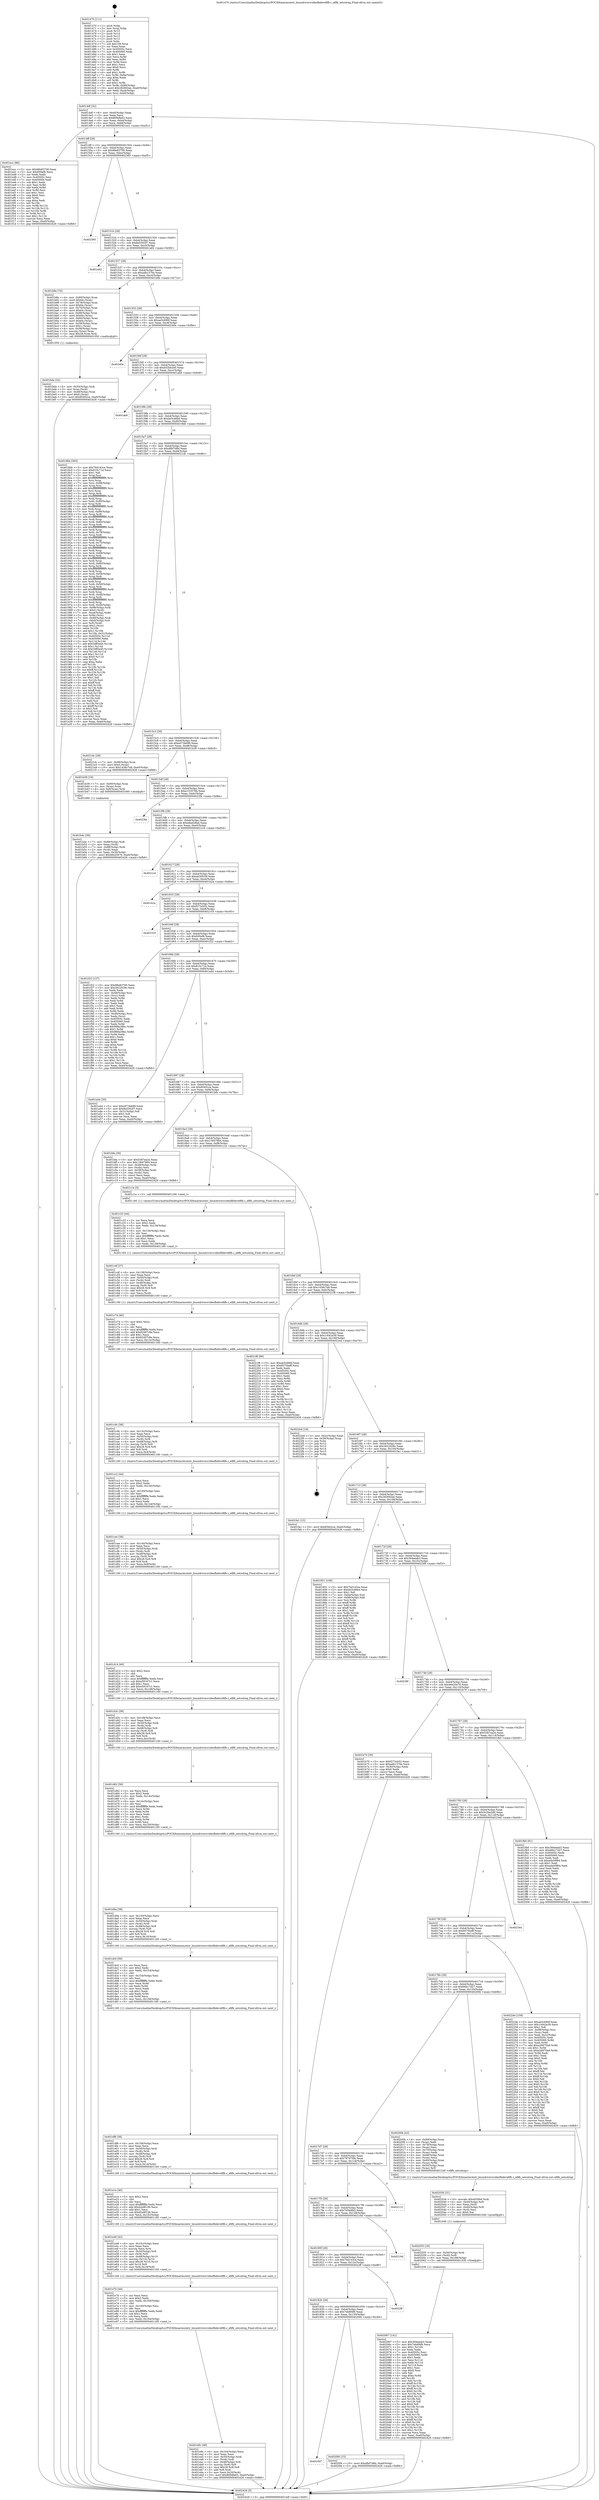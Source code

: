 digraph "0x401470" {
  label = "0x401470 (/mnt/c/Users/mathe/Desktop/tcc/POCII/binaries/extr_linuxdriversvideofbdevefifb.c_efifb_setcolreg_Final-ollvm.out::main(0))"
  labelloc = "t"
  node[shape=record]

  Entry [label="",width=0.3,height=0.3,shape=circle,fillcolor=black,style=filled]
  "0x4014df" [label="{
     0x4014df [32]\l
     | [instrs]\l
     &nbsp;&nbsp;0x4014df \<+6\>: mov -0xa0(%rbp),%eax\l
     &nbsp;&nbsp;0x4014e5 \<+2\>: mov %eax,%ecx\l
     &nbsp;&nbsp;0x4014e7 \<+6\>: sub $0x809dfa63,%ecx\l
     &nbsp;&nbsp;0x4014ed \<+6\>: mov %eax,-0xb4(%rbp)\l
     &nbsp;&nbsp;0x4014f3 \<+6\>: mov %ecx,-0xb8(%rbp)\l
     &nbsp;&nbsp;0x4014f9 \<+6\>: je 0000000000401ecc \<main+0xa5c\>\l
  }"]
  "0x401ecc" [label="{
     0x401ecc [86]\l
     | [instrs]\l
     &nbsp;&nbsp;0x401ecc \<+5\>: mov $0x88e83700,%eax\l
     &nbsp;&nbsp;0x401ed1 \<+5\>: mov $0x600efb,%ecx\l
     &nbsp;&nbsp;0x401ed6 \<+2\>: xor %edx,%edx\l
     &nbsp;&nbsp;0x401ed8 \<+7\>: mov 0x40505c,%esi\l
     &nbsp;&nbsp;0x401edf \<+7\>: mov 0x405060,%edi\l
     &nbsp;&nbsp;0x401ee6 \<+3\>: sub $0x1,%edx\l
     &nbsp;&nbsp;0x401ee9 \<+3\>: mov %esi,%r8d\l
     &nbsp;&nbsp;0x401eec \<+3\>: add %edx,%r8d\l
     &nbsp;&nbsp;0x401eef \<+4\>: imul %r8d,%esi\l
     &nbsp;&nbsp;0x401ef3 \<+3\>: and $0x1,%esi\l
     &nbsp;&nbsp;0x401ef6 \<+3\>: cmp $0x0,%esi\l
     &nbsp;&nbsp;0x401ef9 \<+4\>: sete %r9b\l
     &nbsp;&nbsp;0x401efd \<+3\>: cmp $0xa,%edi\l
     &nbsp;&nbsp;0x401f00 \<+4\>: setl %r10b\l
     &nbsp;&nbsp;0x401f04 \<+3\>: mov %r9b,%r11b\l
     &nbsp;&nbsp;0x401f07 \<+3\>: and %r10b,%r11b\l
     &nbsp;&nbsp;0x401f0a \<+3\>: xor %r10b,%r9b\l
     &nbsp;&nbsp;0x401f0d \<+3\>: or %r9b,%r11b\l
     &nbsp;&nbsp;0x401f10 \<+4\>: test $0x1,%r11b\l
     &nbsp;&nbsp;0x401f14 \<+3\>: cmovne %ecx,%eax\l
     &nbsp;&nbsp;0x401f17 \<+6\>: mov %eax,-0xa0(%rbp)\l
     &nbsp;&nbsp;0x401f1d \<+5\>: jmp 0000000000402426 \<main+0xfb6\>\l
  }"]
  "0x4014ff" [label="{
     0x4014ff [28]\l
     | [instrs]\l
     &nbsp;&nbsp;0x4014ff \<+5\>: jmp 0000000000401504 \<main+0x94\>\l
     &nbsp;&nbsp;0x401504 \<+6\>: mov -0xb4(%rbp),%eax\l
     &nbsp;&nbsp;0x40150a \<+5\>: sub $0x88e83700,%eax\l
     &nbsp;&nbsp;0x40150f \<+6\>: mov %eax,-0xbc(%rbp)\l
     &nbsp;&nbsp;0x401515 \<+6\>: je 0000000000402365 \<main+0xef5\>\l
  }"]
  Exit [label="",width=0.3,height=0.3,shape=circle,fillcolor=black,style=filled,peripheries=2]
  "0x402365" [label="{
     0x402365\l
  }", style=dashed]
  "0x40151b" [label="{
     0x40151b [28]\l
     | [instrs]\l
     &nbsp;&nbsp;0x40151b \<+5\>: jmp 0000000000401520 \<main+0xb0\>\l
     &nbsp;&nbsp;0x401520 \<+6\>: mov -0xb4(%rbp),%eax\l
     &nbsp;&nbsp;0x401526 \<+5\>: sub $0x8a5502f7,%eax\l
     &nbsp;&nbsp;0x40152b \<+6\>: mov %eax,-0xc0(%rbp)\l
     &nbsp;&nbsp;0x401531 \<+6\>: je 0000000000401a62 \<main+0x5f2\>\l
  }"]
  "0x401847" [label="{
     0x401847\l
  }", style=dashed]
  "0x401a62" [label="{
     0x401a62\l
  }", style=dashed]
  "0x401537" [label="{
     0x401537 [28]\l
     | [instrs]\l
     &nbsp;&nbsp;0x401537 \<+5\>: jmp 000000000040153c \<main+0xcc\>\l
     &nbsp;&nbsp;0x40153c \<+6\>: mov -0xb4(%rbp),%eax\l
     &nbsp;&nbsp;0x401542 \<+5\>: sub $0xadb1370e,%eax\l
     &nbsp;&nbsp;0x401547 \<+6\>: mov %eax,-0xc4(%rbp)\l
     &nbsp;&nbsp;0x40154d \<+6\>: je 0000000000401b8e \<main+0x71e\>\l
  }"]
  "0x4020f4" [label="{
     0x4020f4 [15]\l
     | [instrs]\l
     &nbsp;&nbsp;0x4020f4 \<+10\>: movl $0xdfbf7d8d,-0xa0(%rbp)\l
     &nbsp;&nbsp;0x4020fe \<+5\>: jmp 0000000000402426 \<main+0xfb6\>\l
  }"]
  "0x401b8e" [label="{
     0x401b8e [76]\l
     | [instrs]\l
     &nbsp;&nbsp;0x401b8e \<+4\>: mov -0x80(%rbp),%rax\l
     &nbsp;&nbsp;0x401b92 \<+6\>: movl $0x64,(%rax)\l
     &nbsp;&nbsp;0x401b98 \<+4\>: mov -0x78(%rbp),%rax\l
     &nbsp;&nbsp;0x401b9c \<+6\>: movl $0x64,(%rax)\l
     &nbsp;&nbsp;0x401ba2 \<+4\>: mov -0x70(%rbp),%rax\l
     &nbsp;&nbsp;0x401ba6 \<+6\>: movl $0x64,(%rax)\l
     &nbsp;&nbsp;0x401bac \<+4\>: mov -0x68(%rbp),%rax\l
     &nbsp;&nbsp;0x401bb0 \<+6\>: movl $0x64,(%rax)\l
     &nbsp;&nbsp;0x401bb6 \<+4\>: mov -0x60(%rbp),%rax\l
     &nbsp;&nbsp;0x401bba \<+6\>: movl $0x64,(%rax)\l
     &nbsp;&nbsp;0x401bc0 \<+4\>: mov -0x58(%rbp),%rax\l
     &nbsp;&nbsp;0x401bc4 \<+6\>: movl $0x1,(%rax)\l
     &nbsp;&nbsp;0x401bca \<+4\>: mov -0x58(%rbp),%rax\l
     &nbsp;&nbsp;0x401bce \<+3\>: movslq (%rax),%rax\l
     &nbsp;&nbsp;0x401bd1 \<+4\>: imul $0x28,%rax,%rdi\l
     &nbsp;&nbsp;0x401bd5 \<+5\>: call 0000000000401050 \<malloc@plt\>\l
     | [calls]\l
     &nbsp;&nbsp;0x401050 \{1\} (unknown)\l
  }"]
  "0x401553" [label="{
     0x401553 [28]\l
     | [instrs]\l
     &nbsp;&nbsp;0x401553 \<+5\>: jmp 0000000000401558 \<main+0xe8\>\l
     &nbsp;&nbsp;0x401558 \<+6\>: mov -0xb4(%rbp),%eax\l
     &nbsp;&nbsp;0x40155e \<+5\>: sub $0xae5c690f,%eax\l
     &nbsp;&nbsp;0x401563 \<+6\>: mov %eax,-0xc8(%rbp)\l
     &nbsp;&nbsp;0x401569 \<+6\>: je 000000000040240e \<main+0xf9e\>\l
  }"]
  "0x40182b" [label="{
     0x40182b [28]\l
     | [instrs]\l
     &nbsp;&nbsp;0x40182b \<+5\>: jmp 0000000000401830 \<main+0x3c0\>\l
     &nbsp;&nbsp;0x401830 \<+6\>: mov -0xb4(%rbp),%eax\l
     &nbsp;&nbsp;0x401836 \<+5\>: sub $0x7eb8f4f6,%eax\l
     &nbsp;&nbsp;0x40183b \<+6\>: mov %eax,-0x130(%rbp)\l
     &nbsp;&nbsp;0x401841 \<+6\>: je 00000000004020f4 \<main+0xc84\>\l
  }"]
  "0x40240e" [label="{
     0x40240e\l
  }", style=dashed]
  "0x40156f" [label="{
     0x40156f [28]\l
     | [instrs]\l
     &nbsp;&nbsp;0x40156f \<+5\>: jmp 0000000000401574 \<main+0x104\>\l
     &nbsp;&nbsp;0x401574 \<+6\>: mov -0xb4(%rbp),%eax\l
     &nbsp;&nbsp;0x40157a \<+5\>: sub $0xb52bb2e0,%eax\l
     &nbsp;&nbsp;0x40157f \<+6\>: mov %eax,-0xcc(%rbp)\l
     &nbsp;&nbsp;0x401585 \<+6\>: je 0000000000401ab8 \<main+0x648\>\l
  }"]
  "0x4022ff" [label="{
     0x4022ff\l
  }", style=dashed]
  "0x401ab8" [label="{
     0x401ab8\l
  }", style=dashed]
  "0x40158b" [label="{
     0x40158b [28]\l
     | [instrs]\l
     &nbsp;&nbsp;0x40158b \<+5\>: jmp 0000000000401590 \<main+0x120\>\l
     &nbsp;&nbsp;0x401590 \<+6\>: mov -0xb4(%rbp),%eax\l
     &nbsp;&nbsp;0x401596 \<+5\>: sub $0xde3c46b4,%eax\l
     &nbsp;&nbsp;0x40159b \<+6\>: mov %eax,-0xd0(%rbp)\l
     &nbsp;&nbsp;0x4015a1 \<+6\>: je 00000000004018bb \<main+0x44b\>\l
  }"]
  "0x40180f" [label="{
     0x40180f [28]\l
     | [instrs]\l
     &nbsp;&nbsp;0x40180f \<+5\>: jmp 0000000000401814 \<main+0x3a4\>\l
     &nbsp;&nbsp;0x401814 \<+6\>: mov -0xb4(%rbp),%eax\l
     &nbsp;&nbsp;0x40181a \<+5\>: sub $0x7bd143ce,%eax\l
     &nbsp;&nbsp;0x40181f \<+6\>: mov %eax,-0x12c(%rbp)\l
     &nbsp;&nbsp;0x401825 \<+6\>: je 00000000004022ff \<main+0xe8f\>\l
  }"]
  "0x4018bb" [label="{
     0x4018bb [393]\l
     | [instrs]\l
     &nbsp;&nbsp;0x4018bb \<+5\>: mov $0x7bd143ce,%eax\l
     &nbsp;&nbsp;0x4018c0 \<+5\>: mov $0x810c71d,%ecx\l
     &nbsp;&nbsp;0x4018c5 \<+2\>: mov $0x1,%dl\l
     &nbsp;&nbsp;0x4018c7 \<+3\>: mov %rsp,%rsi\l
     &nbsp;&nbsp;0x4018ca \<+4\>: add $0xfffffffffffffff0,%rsi\l
     &nbsp;&nbsp;0x4018ce \<+3\>: mov %rsi,%rsp\l
     &nbsp;&nbsp;0x4018d1 \<+7\>: mov %rsi,-0x98(%rbp)\l
     &nbsp;&nbsp;0x4018d8 \<+3\>: mov %rsp,%rsi\l
     &nbsp;&nbsp;0x4018db \<+4\>: add $0xfffffffffffffff0,%rsi\l
     &nbsp;&nbsp;0x4018df \<+3\>: mov %rsi,%rsp\l
     &nbsp;&nbsp;0x4018e2 \<+3\>: mov %rsp,%rdi\l
     &nbsp;&nbsp;0x4018e5 \<+4\>: add $0xfffffffffffffff0,%rdi\l
     &nbsp;&nbsp;0x4018e9 \<+3\>: mov %rdi,%rsp\l
     &nbsp;&nbsp;0x4018ec \<+7\>: mov %rdi,-0x90(%rbp)\l
     &nbsp;&nbsp;0x4018f3 \<+3\>: mov %rsp,%rdi\l
     &nbsp;&nbsp;0x4018f6 \<+4\>: add $0xfffffffffffffff0,%rdi\l
     &nbsp;&nbsp;0x4018fa \<+3\>: mov %rdi,%rsp\l
     &nbsp;&nbsp;0x4018fd \<+7\>: mov %rdi,-0x88(%rbp)\l
     &nbsp;&nbsp;0x401904 \<+3\>: mov %rsp,%rdi\l
     &nbsp;&nbsp;0x401907 \<+4\>: add $0xfffffffffffffff0,%rdi\l
     &nbsp;&nbsp;0x40190b \<+3\>: mov %rdi,%rsp\l
     &nbsp;&nbsp;0x40190e \<+4\>: mov %rdi,-0x80(%rbp)\l
     &nbsp;&nbsp;0x401912 \<+3\>: mov %rsp,%rdi\l
     &nbsp;&nbsp;0x401915 \<+4\>: add $0xfffffffffffffff0,%rdi\l
     &nbsp;&nbsp;0x401919 \<+3\>: mov %rdi,%rsp\l
     &nbsp;&nbsp;0x40191c \<+4\>: mov %rdi,-0x78(%rbp)\l
     &nbsp;&nbsp;0x401920 \<+3\>: mov %rsp,%rdi\l
     &nbsp;&nbsp;0x401923 \<+4\>: add $0xfffffffffffffff0,%rdi\l
     &nbsp;&nbsp;0x401927 \<+3\>: mov %rdi,%rsp\l
     &nbsp;&nbsp;0x40192a \<+4\>: mov %rdi,-0x70(%rbp)\l
     &nbsp;&nbsp;0x40192e \<+3\>: mov %rsp,%rdi\l
     &nbsp;&nbsp;0x401931 \<+4\>: add $0xfffffffffffffff0,%rdi\l
     &nbsp;&nbsp;0x401935 \<+3\>: mov %rdi,%rsp\l
     &nbsp;&nbsp;0x401938 \<+4\>: mov %rdi,-0x68(%rbp)\l
     &nbsp;&nbsp;0x40193c \<+3\>: mov %rsp,%rdi\l
     &nbsp;&nbsp;0x40193f \<+4\>: add $0xfffffffffffffff0,%rdi\l
     &nbsp;&nbsp;0x401943 \<+3\>: mov %rdi,%rsp\l
     &nbsp;&nbsp;0x401946 \<+4\>: mov %rdi,-0x60(%rbp)\l
     &nbsp;&nbsp;0x40194a \<+3\>: mov %rsp,%rdi\l
     &nbsp;&nbsp;0x40194d \<+4\>: add $0xfffffffffffffff0,%rdi\l
     &nbsp;&nbsp;0x401951 \<+3\>: mov %rdi,%rsp\l
     &nbsp;&nbsp;0x401954 \<+4\>: mov %rdi,-0x58(%rbp)\l
     &nbsp;&nbsp;0x401958 \<+3\>: mov %rsp,%rdi\l
     &nbsp;&nbsp;0x40195b \<+4\>: add $0xfffffffffffffff0,%rdi\l
     &nbsp;&nbsp;0x40195f \<+3\>: mov %rdi,%rsp\l
     &nbsp;&nbsp;0x401962 \<+4\>: mov %rdi,-0x50(%rbp)\l
     &nbsp;&nbsp;0x401966 \<+3\>: mov %rsp,%rdi\l
     &nbsp;&nbsp;0x401969 \<+4\>: add $0xfffffffffffffff0,%rdi\l
     &nbsp;&nbsp;0x40196d \<+3\>: mov %rdi,%rsp\l
     &nbsp;&nbsp;0x401970 \<+4\>: mov %rdi,-0x48(%rbp)\l
     &nbsp;&nbsp;0x401974 \<+3\>: mov %rsp,%rdi\l
     &nbsp;&nbsp;0x401977 \<+4\>: add $0xfffffffffffffff0,%rdi\l
     &nbsp;&nbsp;0x40197b \<+3\>: mov %rdi,%rsp\l
     &nbsp;&nbsp;0x40197e \<+4\>: mov %rdi,-0x40(%rbp)\l
     &nbsp;&nbsp;0x401982 \<+7\>: mov -0x98(%rbp),%rdi\l
     &nbsp;&nbsp;0x401989 \<+6\>: movl $0x0,(%rdi)\l
     &nbsp;&nbsp;0x40198f \<+7\>: mov -0xa4(%rbp),%r8d\l
     &nbsp;&nbsp;0x401996 \<+3\>: mov %r8d,(%rsi)\l
     &nbsp;&nbsp;0x401999 \<+7\>: mov -0x90(%rbp),%rdi\l
     &nbsp;&nbsp;0x4019a0 \<+7\>: mov -0xb0(%rbp),%r9\l
     &nbsp;&nbsp;0x4019a7 \<+3\>: mov %r9,(%rdi)\l
     &nbsp;&nbsp;0x4019aa \<+3\>: cmpl $0x2,(%rsi)\l
     &nbsp;&nbsp;0x4019ad \<+4\>: setne %r10b\l
     &nbsp;&nbsp;0x4019b1 \<+4\>: and $0x1,%r10b\l
     &nbsp;&nbsp;0x4019b5 \<+4\>: mov %r10b,-0x31(%rbp)\l
     &nbsp;&nbsp;0x4019b9 \<+8\>: mov 0x40505c,%r11d\l
     &nbsp;&nbsp;0x4019c1 \<+7\>: mov 0x405060,%ebx\l
     &nbsp;&nbsp;0x4019c8 \<+3\>: mov %r11d,%r14d\l
     &nbsp;&nbsp;0x4019cb \<+7\>: add $0x54ff3a40,%r14d\l
     &nbsp;&nbsp;0x4019d2 \<+4\>: sub $0x1,%r14d\l
     &nbsp;&nbsp;0x4019d6 \<+7\>: sub $0x54ff3a40,%r14d\l
     &nbsp;&nbsp;0x4019dd \<+4\>: imul %r14d,%r11d\l
     &nbsp;&nbsp;0x4019e1 \<+4\>: and $0x1,%r11d\l
     &nbsp;&nbsp;0x4019e5 \<+4\>: cmp $0x0,%r11d\l
     &nbsp;&nbsp;0x4019e9 \<+4\>: sete %r10b\l
     &nbsp;&nbsp;0x4019ed \<+3\>: cmp $0xa,%ebx\l
     &nbsp;&nbsp;0x4019f0 \<+4\>: setl %r15b\l
     &nbsp;&nbsp;0x4019f4 \<+3\>: mov %r10b,%r12b\l
     &nbsp;&nbsp;0x4019f7 \<+4\>: xor $0xff,%r12b\l
     &nbsp;&nbsp;0x4019fb \<+3\>: mov %r15b,%r13b\l
     &nbsp;&nbsp;0x4019fe \<+4\>: xor $0xff,%r13b\l
     &nbsp;&nbsp;0x401a02 \<+3\>: xor $0x1,%dl\l
     &nbsp;&nbsp;0x401a05 \<+3\>: mov %r12b,%sil\l
     &nbsp;&nbsp;0x401a08 \<+4\>: and $0xff,%sil\l
     &nbsp;&nbsp;0x401a0c \<+3\>: and %dl,%r10b\l
     &nbsp;&nbsp;0x401a0f \<+3\>: mov %r13b,%dil\l
     &nbsp;&nbsp;0x401a12 \<+4\>: and $0xff,%dil\l
     &nbsp;&nbsp;0x401a16 \<+3\>: and %dl,%r15b\l
     &nbsp;&nbsp;0x401a19 \<+3\>: or %r10b,%sil\l
     &nbsp;&nbsp;0x401a1c \<+3\>: or %r15b,%dil\l
     &nbsp;&nbsp;0x401a1f \<+3\>: xor %dil,%sil\l
     &nbsp;&nbsp;0x401a22 \<+3\>: or %r13b,%r12b\l
     &nbsp;&nbsp;0x401a25 \<+4\>: xor $0xff,%r12b\l
     &nbsp;&nbsp;0x401a29 \<+3\>: or $0x1,%dl\l
     &nbsp;&nbsp;0x401a2c \<+3\>: and %dl,%r12b\l
     &nbsp;&nbsp;0x401a2f \<+3\>: or %r12b,%sil\l
     &nbsp;&nbsp;0x401a32 \<+4\>: test $0x1,%sil\l
     &nbsp;&nbsp;0x401a36 \<+3\>: cmovne %ecx,%eax\l
     &nbsp;&nbsp;0x401a39 \<+6\>: mov %eax,-0xa0(%rbp)\l
     &nbsp;&nbsp;0x401a3f \<+5\>: jmp 0000000000402426 \<main+0xfb6\>\l
  }"]
  "0x4015a7" [label="{
     0x4015a7 [28]\l
     | [instrs]\l
     &nbsp;&nbsp;0x4015a7 \<+5\>: jmp 00000000004015ac \<main+0x13c\>\l
     &nbsp;&nbsp;0x4015ac \<+6\>: mov -0xb4(%rbp),%eax\l
     &nbsp;&nbsp;0x4015b2 \<+5\>: sub $0xdfbf7d8d,%eax\l
     &nbsp;&nbsp;0x4015b7 \<+6\>: mov %eax,-0xd4(%rbp)\l
     &nbsp;&nbsp;0x4015bd \<+6\>: je 00000000004021dc \<main+0xd6c\>\l
  }"]
  "0x40216d" [label="{
     0x40216d\l
  }", style=dashed]
  "0x4021dc" [label="{
     0x4021dc [28]\l
     | [instrs]\l
     &nbsp;&nbsp;0x4021dc \<+7\>: mov -0x98(%rbp),%rax\l
     &nbsp;&nbsp;0x4021e3 \<+6\>: movl $0x0,(%rax)\l
     &nbsp;&nbsp;0x4021e9 \<+10\>: movl $0x1438c7a8,-0xa0(%rbp)\l
     &nbsp;&nbsp;0x4021f3 \<+5\>: jmp 0000000000402426 \<main+0xfb6\>\l
  }"]
  "0x4015c3" [label="{
     0x4015c3 [28]\l
     | [instrs]\l
     &nbsp;&nbsp;0x4015c3 \<+5\>: jmp 00000000004015c8 \<main+0x158\>\l
     &nbsp;&nbsp;0x4015c8 \<+6\>: mov -0xb4(%rbp),%eax\l
     &nbsp;&nbsp;0x4015ce \<+5\>: sub $0xe073b699,%eax\l
     &nbsp;&nbsp;0x4015d3 \<+6\>: mov %eax,-0xd8(%rbp)\l
     &nbsp;&nbsp;0x4015d9 \<+6\>: je 0000000000401b39 \<main+0x6c9\>\l
  }"]
  "0x4017f3" [label="{
     0x4017f3 [28]\l
     | [instrs]\l
     &nbsp;&nbsp;0x4017f3 \<+5\>: jmp 00000000004017f8 \<main+0x388\>\l
     &nbsp;&nbsp;0x4017f8 \<+6\>: mov -0xb4(%rbp),%eax\l
     &nbsp;&nbsp;0x4017fe \<+5\>: sub $0x7b5b8fe5,%eax\l
     &nbsp;&nbsp;0x401803 \<+6\>: mov %eax,-0x128(%rbp)\l
     &nbsp;&nbsp;0x401809 \<+6\>: je 000000000040216d \<main+0xcfd\>\l
  }"]
  "0x401b39" [label="{
     0x401b39 [19]\l
     | [instrs]\l
     &nbsp;&nbsp;0x401b39 \<+7\>: mov -0x90(%rbp),%rax\l
     &nbsp;&nbsp;0x401b40 \<+3\>: mov (%rax),%rax\l
     &nbsp;&nbsp;0x401b43 \<+4\>: mov 0x8(%rax),%rdi\l
     &nbsp;&nbsp;0x401b47 \<+5\>: call 0000000000401060 \<atoi@plt\>\l
     | [calls]\l
     &nbsp;&nbsp;0x401060 \{1\} (unknown)\l
  }"]
  "0x4015df" [label="{
     0x4015df [28]\l
     | [instrs]\l
     &nbsp;&nbsp;0x4015df \<+5\>: jmp 00000000004015e4 \<main+0x174\>\l
     &nbsp;&nbsp;0x4015e4 \<+6\>: mov -0xb4(%rbp),%eax\l
     &nbsp;&nbsp;0x4015ea \<+5\>: sub $0xe153576b,%eax\l
     &nbsp;&nbsp;0x4015ef \<+6\>: mov %eax,-0xdc(%rbp)\l
     &nbsp;&nbsp;0x4015f5 \<+6\>: je 00000000004023fa \<main+0xf8a\>\l
  }"]
  "0x402112" [label="{
     0x402112\l
  }", style=dashed]
  "0x4023fa" [label="{
     0x4023fa\l
  }", style=dashed]
  "0x4015fb" [label="{
     0x4015fb [28]\l
     | [instrs]\l
     &nbsp;&nbsp;0x4015fb \<+5\>: jmp 0000000000401600 \<main+0x190\>\l
     &nbsp;&nbsp;0x401600 \<+6\>: mov -0xb4(%rbp),%eax\l
     &nbsp;&nbsp;0x401606 \<+5\>: sub $0xe6ad28ad,%eax\l
     &nbsp;&nbsp;0x40160b \<+6\>: mov %eax,-0xe0(%rbp)\l
     &nbsp;&nbsp;0x401611 \<+6\>: je 00000000004021cd \<main+0xd5d\>\l
  }"]
  "0x402067" [label="{
     0x402067 [141]\l
     | [instrs]\l
     &nbsp;&nbsp;0x402067 \<+5\>: mov $0x394eeab3,%eax\l
     &nbsp;&nbsp;0x40206c \<+5\>: mov $0x7eb8f4f6,%ecx\l
     &nbsp;&nbsp;0x402071 \<+3\>: mov $0x1,%r10b\l
     &nbsp;&nbsp;0x402074 \<+2\>: xor %edx,%edx\l
     &nbsp;&nbsp;0x402076 \<+7\>: mov 0x40505c,%esi\l
     &nbsp;&nbsp;0x40207d \<+8\>: mov 0x405060,%r8d\l
     &nbsp;&nbsp;0x402085 \<+3\>: sub $0x1,%edx\l
     &nbsp;&nbsp;0x402088 \<+3\>: mov %esi,%r11d\l
     &nbsp;&nbsp;0x40208b \<+3\>: add %edx,%r11d\l
     &nbsp;&nbsp;0x40208e \<+4\>: imul %r11d,%esi\l
     &nbsp;&nbsp;0x402092 \<+3\>: and $0x1,%esi\l
     &nbsp;&nbsp;0x402095 \<+3\>: cmp $0x0,%esi\l
     &nbsp;&nbsp;0x402098 \<+3\>: sete %bl\l
     &nbsp;&nbsp;0x40209b \<+4\>: cmp $0xa,%r8d\l
     &nbsp;&nbsp;0x40209f \<+4\>: setl %r14b\l
     &nbsp;&nbsp;0x4020a3 \<+3\>: mov %bl,%r15b\l
     &nbsp;&nbsp;0x4020a6 \<+4\>: xor $0xff,%r15b\l
     &nbsp;&nbsp;0x4020aa \<+3\>: mov %r14b,%r12b\l
     &nbsp;&nbsp;0x4020ad \<+4\>: xor $0xff,%r12b\l
     &nbsp;&nbsp;0x4020b1 \<+4\>: xor $0x0,%r10b\l
     &nbsp;&nbsp;0x4020b5 \<+3\>: mov %r15b,%r13b\l
     &nbsp;&nbsp;0x4020b8 \<+4\>: and $0x0,%r13b\l
     &nbsp;&nbsp;0x4020bc \<+3\>: and %r10b,%bl\l
     &nbsp;&nbsp;0x4020bf \<+3\>: mov %r12b,%dl\l
     &nbsp;&nbsp;0x4020c2 \<+3\>: and $0x0,%dl\l
     &nbsp;&nbsp;0x4020c5 \<+3\>: and %r10b,%r14b\l
     &nbsp;&nbsp;0x4020c8 \<+3\>: or %bl,%r13b\l
     &nbsp;&nbsp;0x4020cb \<+3\>: or %r14b,%dl\l
     &nbsp;&nbsp;0x4020ce \<+3\>: xor %dl,%r13b\l
     &nbsp;&nbsp;0x4020d1 \<+3\>: or %r12b,%r15b\l
     &nbsp;&nbsp;0x4020d4 \<+4\>: xor $0xff,%r15b\l
     &nbsp;&nbsp;0x4020d8 \<+4\>: or $0x0,%r10b\l
     &nbsp;&nbsp;0x4020dc \<+3\>: and %r10b,%r15b\l
     &nbsp;&nbsp;0x4020df \<+3\>: or %r15b,%r13b\l
     &nbsp;&nbsp;0x4020e2 \<+4\>: test $0x1,%r13b\l
     &nbsp;&nbsp;0x4020e6 \<+3\>: cmovne %ecx,%eax\l
     &nbsp;&nbsp;0x4020e9 \<+6\>: mov %eax,-0xa0(%rbp)\l
     &nbsp;&nbsp;0x4020ef \<+5\>: jmp 0000000000402426 \<main+0xfb6\>\l
  }"]
  "0x4021cd" [label="{
     0x4021cd\l
  }", style=dashed]
  "0x401617" [label="{
     0x401617 [28]\l
     | [instrs]\l
     &nbsp;&nbsp;0x401617 \<+5\>: jmp 000000000040161c \<main+0x1ac\>\l
     &nbsp;&nbsp;0x40161c \<+6\>: mov -0xb4(%rbp),%eax\l
     &nbsp;&nbsp;0x401622 \<+5\>: sub $0xeb30fc59,%eax\l
     &nbsp;&nbsp;0x401627 \<+6\>: mov %eax,-0xe4(%rbp)\l
     &nbsp;&nbsp;0x40162d \<+6\>: je 0000000000401b2a \<main+0x6ba\>\l
  }"]
  "0x402055" [label="{
     0x402055 [18]\l
     | [instrs]\l
     &nbsp;&nbsp;0x402055 \<+4\>: mov -0x50(%rbp),%rdi\l
     &nbsp;&nbsp;0x402059 \<+3\>: mov (%rdi),%rdi\l
     &nbsp;&nbsp;0x40205c \<+6\>: mov %eax,-0x168(%rbp)\l
     &nbsp;&nbsp;0x402062 \<+5\>: call 0000000000401030 \<free@plt\>\l
     | [calls]\l
     &nbsp;&nbsp;0x401030 \{1\} (unknown)\l
  }"]
  "0x401b2a" [label="{
     0x401b2a\l
  }", style=dashed]
  "0x401633" [label="{
     0x401633 [28]\l
     | [instrs]\l
     &nbsp;&nbsp;0x401633 \<+5\>: jmp 0000000000401638 \<main+0x1c8\>\l
     &nbsp;&nbsp;0x401638 \<+6\>: mov -0xb4(%rbp),%eax\l
     &nbsp;&nbsp;0x40163e \<+5\>: sub $0xf273cb52,%eax\l
     &nbsp;&nbsp;0x401643 \<+6\>: mov %eax,-0xe8(%rbp)\l
     &nbsp;&nbsp;0x401649 \<+6\>: je 0000000000402103 \<main+0xc93\>\l
  }"]
  "0x402036" [label="{
     0x402036 [31]\l
     | [instrs]\l
     &nbsp;&nbsp;0x402036 \<+10\>: movabs $0x4030b6,%rdi\l
     &nbsp;&nbsp;0x402040 \<+4\>: mov -0x40(%rbp),%r9\l
     &nbsp;&nbsp;0x402044 \<+3\>: mov %eax,(%r9)\l
     &nbsp;&nbsp;0x402047 \<+4\>: mov -0x40(%rbp),%r9\l
     &nbsp;&nbsp;0x40204b \<+3\>: mov (%r9),%esi\l
     &nbsp;&nbsp;0x40204e \<+2\>: mov $0x0,%al\l
     &nbsp;&nbsp;0x402050 \<+5\>: call 0000000000401040 \<printf@plt\>\l
     | [calls]\l
     &nbsp;&nbsp;0x401040 \{1\} (unknown)\l
  }"]
  "0x402103" [label="{
     0x402103\l
  }", style=dashed]
  "0x40164f" [label="{
     0x40164f [28]\l
     | [instrs]\l
     &nbsp;&nbsp;0x40164f \<+5\>: jmp 0000000000401654 \<main+0x1e4\>\l
     &nbsp;&nbsp;0x401654 \<+6\>: mov -0xb4(%rbp),%eax\l
     &nbsp;&nbsp;0x40165a \<+5\>: sub $0x600efb,%eax\l
     &nbsp;&nbsp;0x40165f \<+6\>: mov %eax,-0xec(%rbp)\l
     &nbsp;&nbsp;0x401665 \<+6\>: je 0000000000401f22 \<main+0xab2\>\l
  }"]
  "0x4017d7" [label="{
     0x4017d7 [28]\l
     | [instrs]\l
     &nbsp;&nbsp;0x4017d7 \<+5\>: jmp 00000000004017dc \<main+0x36c\>\l
     &nbsp;&nbsp;0x4017dc \<+6\>: mov -0xb4(%rbp),%eax\l
     &nbsp;&nbsp;0x4017e2 \<+5\>: sub $0x787970fe,%eax\l
     &nbsp;&nbsp;0x4017e7 \<+6\>: mov %eax,-0x124(%rbp)\l
     &nbsp;&nbsp;0x4017ed \<+6\>: je 0000000000402112 \<main+0xca2\>\l
  }"]
  "0x401f22" [label="{
     0x401f22 [127]\l
     | [instrs]\l
     &nbsp;&nbsp;0x401f22 \<+5\>: mov $0x88e83700,%eax\l
     &nbsp;&nbsp;0x401f27 \<+5\>: mov $0x2622028c,%ecx\l
     &nbsp;&nbsp;0x401f2c \<+2\>: xor %edx,%edx\l
     &nbsp;&nbsp;0x401f2e \<+4\>: mov -0x48(%rbp),%rsi\l
     &nbsp;&nbsp;0x401f32 \<+2\>: mov (%rsi),%edi\l
     &nbsp;&nbsp;0x401f34 \<+3\>: mov %edx,%r8d\l
     &nbsp;&nbsp;0x401f37 \<+3\>: sub %edi,%r8d\l
     &nbsp;&nbsp;0x401f3a \<+2\>: mov %edx,%edi\l
     &nbsp;&nbsp;0x401f3c \<+3\>: sub $0x1,%edi\l
     &nbsp;&nbsp;0x401f3f \<+3\>: add %edi,%r8d\l
     &nbsp;&nbsp;0x401f42 \<+3\>: sub %r8d,%edx\l
     &nbsp;&nbsp;0x401f45 \<+4\>: mov -0x48(%rbp),%rsi\l
     &nbsp;&nbsp;0x401f49 \<+2\>: mov %edx,(%rsi)\l
     &nbsp;&nbsp;0x401f4b \<+7\>: mov 0x40505c,%edx\l
     &nbsp;&nbsp;0x401f52 \<+7\>: mov 0x405060,%edi\l
     &nbsp;&nbsp;0x401f59 \<+3\>: mov %edx,%r8d\l
     &nbsp;&nbsp;0x401f5c \<+7\>: add $0x988a38bc,%r8d\l
     &nbsp;&nbsp;0x401f63 \<+4\>: sub $0x1,%r8d\l
     &nbsp;&nbsp;0x401f67 \<+7\>: sub $0x988a38bc,%r8d\l
     &nbsp;&nbsp;0x401f6e \<+4\>: imul %r8d,%edx\l
     &nbsp;&nbsp;0x401f72 \<+3\>: and $0x1,%edx\l
     &nbsp;&nbsp;0x401f75 \<+3\>: cmp $0x0,%edx\l
     &nbsp;&nbsp;0x401f78 \<+4\>: sete %r9b\l
     &nbsp;&nbsp;0x401f7c \<+3\>: cmp $0xa,%edi\l
     &nbsp;&nbsp;0x401f7f \<+4\>: setl %r10b\l
     &nbsp;&nbsp;0x401f83 \<+3\>: mov %r9b,%r11b\l
     &nbsp;&nbsp;0x401f86 \<+3\>: and %r10b,%r11b\l
     &nbsp;&nbsp;0x401f89 \<+3\>: xor %r10b,%r9b\l
     &nbsp;&nbsp;0x401f8c \<+3\>: or %r9b,%r11b\l
     &nbsp;&nbsp;0x401f8f \<+4\>: test $0x1,%r11b\l
     &nbsp;&nbsp;0x401f93 \<+3\>: cmovne %ecx,%eax\l
     &nbsp;&nbsp;0x401f96 \<+6\>: mov %eax,-0xa0(%rbp)\l
     &nbsp;&nbsp;0x401f9c \<+5\>: jmp 0000000000402426 \<main+0xfb6\>\l
  }"]
  "0x40166b" [label="{
     0x40166b [28]\l
     | [instrs]\l
     &nbsp;&nbsp;0x40166b \<+5\>: jmp 0000000000401670 \<main+0x200\>\l
     &nbsp;&nbsp;0x401670 \<+6\>: mov -0xb4(%rbp),%eax\l
     &nbsp;&nbsp;0x401676 \<+5\>: sub $0x810c71d,%eax\l
     &nbsp;&nbsp;0x40167b \<+6\>: mov %eax,-0xf0(%rbp)\l
     &nbsp;&nbsp;0x401681 \<+6\>: je 0000000000401a44 \<main+0x5d4\>\l
  }"]
  "0x40200b" [label="{
     0x40200b [43]\l
     | [instrs]\l
     &nbsp;&nbsp;0x40200b \<+4\>: mov -0x80(%rbp),%rax\l
     &nbsp;&nbsp;0x40200f \<+2\>: mov (%rax),%edi\l
     &nbsp;&nbsp;0x402011 \<+4\>: mov -0x78(%rbp),%rax\l
     &nbsp;&nbsp;0x402015 \<+2\>: mov (%rax),%esi\l
     &nbsp;&nbsp;0x402017 \<+4\>: mov -0x70(%rbp),%rax\l
     &nbsp;&nbsp;0x40201b \<+2\>: mov (%rax),%edx\l
     &nbsp;&nbsp;0x40201d \<+4\>: mov -0x68(%rbp),%rax\l
     &nbsp;&nbsp;0x402021 \<+2\>: mov (%rax),%ecx\l
     &nbsp;&nbsp;0x402023 \<+4\>: mov -0x60(%rbp),%rax\l
     &nbsp;&nbsp;0x402027 \<+3\>: mov (%rax),%r8d\l
     &nbsp;&nbsp;0x40202a \<+4\>: mov -0x50(%rbp),%rax\l
     &nbsp;&nbsp;0x40202e \<+3\>: mov (%rax),%r9\l
     &nbsp;&nbsp;0x402031 \<+5\>: call 0000000000401240 \<efifb_setcolreg\>\l
     | [calls]\l
     &nbsp;&nbsp;0x401240 \{1\} (/mnt/c/Users/mathe/Desktop/tcc/POCII/binaries/extr_linuxdriversvideofbdevefifb.c_efifb_setcolreg_Final-ollvm.out::efifb_setcolreg)\l
  }"]
  "0x401a44" [label="{
     0x401a44 [30]\l
     | [instrs]\l
     &nbsp;&nbsp;0x401a44 \<+5\>: mov $0xe073b699,%eax\l
     &nbsp;&nbsp;0x401a49 \<+5\>: mov $0x8a5502f7,%ecx\l
     &nbsp;&nbsp;0x401a4e \<+3\>: mov -0x31(%rbp),%dl\l
     &nbsp;&nbsp;0x401a51 \<+3\>: test $0x1,%dl\l
     &nbsp;&nbsp;0x401a54 \<+3\>: cmovne %ecx,%eax\l
     &nbsp;&nbsp;0x401a57 \<+6\>: mov %eax,-0xa0(%rbp)\l
     &nbsp;&nbsp;0x401a5d \<+5\>: jmp 0000000000402426 \<main+0xfb6\>\l
  }"]
  "0x401687" [label="{
     0x401687 [28]\l
     | [instrs]\l
     &nbsp;&nbsp;0x401687 \<+5\>: jmp 000000000040168c \<main+0x21c\>\l
     &nbsp;&nbsp;0x40168c \<+6\>: mov -0xb4(%rbp),%eax\l
     &nbsp;&nbsp;0x401692 \<+5\>: sub $0x85402ce,%eax\l
     &nbsp;&nbsp;0x401697 \<+6\>: mov %eax,-0xf4(%rbp)\l
     &nbsp;&nbsp;0x40169d \<+6\>: je 0000000000401bfa \<main+0x78a\>\l
  }"]
  "0x4017bb" [label="{
     0x4017bb [28]\l
     | [instrs]\l
     &nbsp;&nbsp;0x4017bb \<+5\>: jmp 00000000004017c0 \<main+0x350\>\l
     &nbsp;&nbsp;0x4017c0 \<+6\>: mov -0xb4(%rbp),%eax\l
     &nbsp;&nbsp;0x4017c6 \<+5\>: sub $0x66b17d27,%eax\l
     &nbsp;&nbsp;0x4017cb \<+6\>: mov %eax,-0x120(%rbp)\l
     &nbsp;&nbsp;0x4017d1 \<+6\>: je 000000000040200b \<main+0xb9b\>\l
  }"]
  "0x401bfa" [label="{
     0x401bfa [36]\l
     | [instrs]\l
     &nbsp;&nbsp;0x401bfa \<+5\>: mov $0x5387ea2e,%eax\l
     &nbsp;&nbsp;0x401bff \<+5\>: mov $0x13607864,%ecx\l
     &nbsp;&nbsp;0x401c04 \<+4\>: mov -0x48(%rbp),%rdx\l
     &nbsp;&nbsp;0x401c08 \<+2\>: mov (%rdx),%esi\l
     &nbsp;&nbsp;0x401c0a \<+4\>: mov -0x58(%rbp),%rdx\l
     &nbsp;&nbsp;0x401c0e \<+2\>: cmp (%rdx),%esi\l
     &nbsp;&nbsp;0x401c10 \<+3\>: cmovl %ecx,%eax\l
     &nbsp;&nbsp;0x401c13 \<+6\>: mov %eax,-0xa0(%rbp)\l
     &nbsp;&nbsp;0x401c19 \<+5\>: jmp 0000000000402426 \<main+0xfb6\>\l
  }"]
  "0x4016a3" [label="{
     0x4016a3 [28]\l
     | [instrs]\l
     &nbsp;&nbsp;0x4016a3 \<+5\>: jmp 00000000004016a8 \<main+0x238\>\l
     &nbsp;&nbsp;0x4016a8 \<+6\>: mov -0xb4(%rbp),%eax\l
     &nbsp;&nbsp;0x4016ae \<+5\>: sub $0x13607864,%eax\l
     &nbsp;&nbsp;0x4016b3 \<+6\>: mov %eax,-0xf8(%rbp)\l
     &nbsp;&nbsp;0x4016b9 \<+6\>: je 0000000000401c1e \<main+0x7ae\>\l
  }"]
  "0x40224e" [label="{
     0x40224e [159]\l
     | [instrs]\l
     &nbsp;&nbsp;0x40224e \<+5\>: mov $0xae5c690f,%eax\l
     &nbsp;&nbsp;0x402253 \<+5\>: mov $0x1c642e39,%ecx\l
     &nbsp;&nbsp;0x402258 \<+2\>: mov $0x1,%dl\l
     &nbsp;&nbsp;0x40225a \<+7\>: mov -0x98(%rbp),%rsi\l
     &nbsp;&nbsp;0x402261 \<+2\>: mov (%rsi),%edi\l
     &nbsp;&nbsp;0x402263 \<+3\>: mov %edi,-0x2c(%rbp)\l
     &nbsp;&nbsp;0x402266 \<+7\>: mov 0x40505c,%edi\l
     &nbsp;&nbsp;0x40226d \<+8\>: mov 0x405060,%r8d\l
     &nbsp;&nbsp;0x402275 \<+3\>: mov %edi,%r9d\l
     &nbsp;&nbsp;0x402278 \<+7\>: add $0xa26670a9,%r9d\l
     &nbsp;&nbsp;0x40227f \<+4\>: sub $0x1,%r9d\l
     &nbsp;&nbsp;0x402283 \<+7\>: sub $0xa26670a9,%r9d\l
     &nbsp;&nbsp;0x40228a \<+4\>: imul %r9d,%edi\l
     &nbsp;&nbsp;0x40228e \<+3\>: and $0x1,%edi\l
     &nbsp;&nbsp;0x402291 \<+3\>: cmp $0x0,%edi\l
     &nbsp;&nbsp;0x402294 \<+4\>: sete %r10b\l
     &nbsp;&nbsp;0x402298 \<+4\>: cmp $0xa,%r8d\l
     &nbsp;&nbsp;0x40229c \<+4\>: setl %r11b\l
     &nbsp;&nbsp;0x4022a0 \<+3\>: mov %r10b,%bl\l
     &nbsp;&nbsp;0x4022a3 \<+3\>: xor $0xff,%bl\l
     &nbsp;&nbsp;0x4022a6 \<+3\>: mov %r11b,%r14b\l
     &nbsp;&nbsp;0x4022a9 \<+4\>: xor $0xff,%r14b\l
     &nbsp;&nbsp;0x4022ad \<+3\>: xor $0x0,%dl\l
     &nbsp;&nbsp;0x4022b0 \<+3\>: mov %bl,%r15b\l
     &nbsp;&nbsp;0x4022b3 \<+4\>: and $0x0,%r15b\l
     &nbsp;&nbsp;0x4022b7 \<+3\>: and %dl,%r10b\l
     &nbsp;&nbsp;0x4022ba \<+3\>: mov %r14b,%r12b\l
     &nbsp;&nbsp;0x4022bd \<+4\>: and $0x0,%r12b\l
     &nbsp;&nbsp;0x4022c1 \<+3\>: and %dl,%r11b\l
     &nbsp;&nbsp;0x4022c4 \<+3\>: or %r10b,%r15b\l
     &nbsp;&nbsp;0x4022c7 \<+3\>: or %r11b,%r12b\l
     &nbsp;&nbsp;0x4022ca \<+3\>: xor %r12b,%r15b\l
     &nbsp;&nbsp;0x4022cd \<+3\>: or %r14b,%bl\l
     &nbsp;&nbsp;0x4022d0 \<+3\>: xor $0xff,%bl\l
     &nbsp;&nbsp;0x4022d3 \<+3\>: or $0x0,%dl\l
     &nbsp;&nbsp;0x4022d6 \<+2\>: and %dl,%bl\l
     &nbsp;&nbsp;0x4022d8 \<+3\>: or %bl,%r15b\l
     &nbsp;&nbsp;0x4022db \<+4\>: test $0x1,%r15b\l
     &nbsp;&nbsp;0x4022df \<+3\>: cmovne %ecx,%eax\l
     &nbsp;&nbsp;0x4022e2 \<+6\>: mov %eax,-0xa0(%rbp)\l
     &nbsp;&nbsp;0x4022e8 \<+5\>: jmp 0000000000402426 \<main+0xfb6\>\l
  }"]
  "0x401c1e" [label="{
     0x401c1e [5]\l
     | [instrs]\l
     &nbsp;&nbsp;0x401c1e \<+5\>: call 0000000000401160 \<next_i\>\l
     | [calls]\l
     &nbsp;&nbsp;0x401160 \{1\} (/mnt/c/Users/mathe/Desktop/tcc/POCII/binaries/extr_linuxdriversvideofbdevefifb.c_efifb_setcolreg_Final-ollvm.out::next_i)\l
  }"]
  "0x4016bf" [label="{
     0x4016bf [28]\l
     | [instrs]\l
     &nbsp;&nbsp;0x4016bf \<+5\>: jmp 00000000004016c4 \<main+0x254\>\l
     &nbsp;&nbsp;0x4016c4 \<+6\>: mov -0xb4(%rbp),%eax\l
     &nbsp;&nbsp;0x4016ca \<+5\>: sub $0x1438c7a8,%eax\l
     &nbsp;&nbsp;0x4016cf \<+6\>: mov %eax,-0xfc(%rbp)\l
     &nbsp;&nbsp;0x4016d5 \<+6\>: je 00000000004021f8 \<main+0xd88\>\l
  }"]
  "0x40179f" [label="{
     0x40179f [28]\l
     | [instrs]\l
     &nbsp;&nbsp;0x40179f \<+5\>: jmp 00000000004017a4 \<main+0x334\>\l
     &nbsp;&nbsp;0x4017a4 \<+6\>: mov -0xb4(%rbp),%eax\l
     &nbsp;&nbsp;0x4017aa \<+5\>: sub $0x6075beff,%eax\l
     &nbsp;&nbsp;0x4017af \<+6\>: mov %eax,-0x11c(%rbp)\l
     &nbsp;&nbsp;0x4017b5 \<+6\>: je 000000000040224e \<main+0xdde\>\l
  }"]
  "0x4021f8" [label="{
     0x4021f8 [86]\l
     | [instrs]\l
     &nbsp;&nbsp;0x4021f8 \<+5\>: mov $0xae5c690f,%eax\l
     &nbsp;&nbsp;0x4021fd \<+5\>: mov $0x6075beff,%ecx\l
     &nbsp;&nbsp;0x402202 \<+2\>: xor %edx,%edx\l
     &nbsp;&nbsp;0x402204 \<+7\>: mov 0x40505c,%esi\l
     &nbsp;&nbsp;0x40220b \<+7\>: mov 0x405060,%edi\l
     &nbsp;&nbsp;0x402212 \<+3\>: sub $0x1,%edx\l
     &nbsp;&nbsp;0x402215 \<+3\>: mov %esi,%r8d\l
     &nbsp;&nbsp;0x402218 \<+3\>: add %edx,%r8d\l
     &nbsp;&nbsp;0x40221b \<+4\>: imul %r8d,%esi\l
     &nbsp;&nbsp;0x40221f \<+3\>: and $0x1,%esi\l
     &nbsp;&nbsp;0x402222 \<+3\>: cmp $0x0,%esi\l
     &nbsp;&nbsp;0x402225 \<+4\>: sete %r9b\l
     &nbsp;&nbsp;0x402229 \<+3\>: cmp $0xa,%edi\l
     &nbsp;&nbsp;0x40222c \<+4\>: setl %r10b\l
     &nbsp;&nbsp;0x402230 \<+3\>: mov %r9b,%r11b\l
     &nbsp;&nbsp;0x402233 \<+3\>: and %r10b,%r11b\l
     &nbsp;&nbsp;0x402236 \<+3\>: xor %r10b,%r9b\l
     &nbsp;&nbsp;0x402239 \<+3\>: or %r9b,%r11b\l
     &nbsp;&nbsp;0x40223c \<+4\>: test $0x1,%r11b\l
     &nbsp;&nbsp;0x402240 \<+3\>: cmovne %ecx,%eax\l
     &nbsp;&nbsp;0x402243 \<+6\>: mov %eax,-0xa0(%rbp)\l
     &nbsp;&nbsp;0x402249 \<+5\>: jmp 0000000000402426 \<main+0xfb6\>\l
  }"]
  "0x4016db" [label="{
     0x4016db [28]\l
     | [instrs]\l
     &nbsp;&nbsp;0x4016db \<+5\>: jmp 00000000004016e0 \<main+0x270\>\l
     &nbsp;&nbsp;0x4016e0 \<+6\>: mov -0xb4(%rbp),%eax\l
     &nbsp;&nbsp;0x4016e6 \<+5\>: sub $0x1c642e39,%eax\l
     &nbsp;&nbsp;0x4016eb \<+6\>: mov %eax,-0x100(%rbp)\l
     &nbsp;&nbsp;0x4016f1 \<+6\>: je 00000000004022ed \<main+0xe7d\>\l
  }"]
  "0x402344" [label="{
     0x402344\l
  }", style=dashed]
  "0x4022ed" [label="{
     0x4022ed [18]\l
     | [instrs]\l
     &nbsp;&nbsp;0x4022ed \<+3\>: mov -0x2c(%rbp),%eax\l
     &nbsp;&nbsp;0x4022f0 \<+4\>: lea -0x28(%rbp),%rsp\l
     &nbsp;&nbsp;0x4022f4 \<+1\>: pop %rbx\l
     &nbsp;&nbsp;0x4022f5 \<+2\>: pop %r12\l
     &nbsp;&nbsp;0x4022f7 \<+2\>: pop %r13\l
     &nbsp;&nbsp;0x4022f9 \<+2\>: pop %r14\l
     &nbsp;&nbsp;0x4022fb \<+2\>: pop %r15\l
     &nbsp;&nbsp;0x4022fd \<+1\>: pop %rbp\l
     &nbsp;&nbsp;0x4022fe \<+1\>: ret\l
  }"]
  "0x4016f7" [label="{
     0x4016f7 [28]\l
     | [instrs]\l
     &nbsp;&nbsp;0x4016f7 \<+5\>: jmp 00000000004016fc \<main+0x28c\>\l
     &nbsp;&nbsp;0x4016fc \<+6\>: mov -0xb4(%rbp),%eax\l
     &nbsp;&nbsp;0x401702 \<+5\>: sub $0x2622028c,%eax\l
     &nbsp;&nbsp;0x401707 \<+6\>: mov %eax,-0x104(%rbp)\l
     &nbsp;&nbsp;0x40170d \<+6\>: je 0000000000401fa1 \<main+0xb31\>\l
  }"]
  "0x401783" [label="{
     0x401783 [28]\l
     | [instrs]\l
     &nbsp;&nbsp;0x401783 \<+5\>: jmp 0000000000401788 \<main+0x318\>\l
     &nbsp;&nbsp;0x401788 \<+6\>: mov -0xb4(%rbp),%eax\l
     &nbsp;&nbsp;0x40178e \<+5\>: sub $0x5c2ba3d0,%eax\l
     &nbsp;&nbsp;0x401793 \<+6\>: mov %eax,-0x118(%rbp)\l
     &nbsp;&nbsp;0x401799 \<+6\>: je 0000000000402344 \<main+0xed4\>\l
  }"]
  "0x401fa1" [label="{
     0x401fa1 [15]\l
     | [instrs]\l
     &nbsp;&nbsp;0x401fa1 \<+10\>: movl $0x85402ce,-0xa0(%rbp)\l
     &nbsp;&nbsp;0x401fab \<+5\>: jmp 0000000000402426 \<main+0xfb6\>\l
  }"]
  "0x401713" [label="{
     0x401713 [28]\l
     | [instrs]\l
     &nbsp;&nbsp;0x401713 \<+5\>: jmp 0000000000401718 \<main+0x2a8\>\l
     &nbsp;&nbsp;0x401718 \<+6\>: mov -0xb4(%rbp),%eax\l
     &nbsp;&nbsp;0x40171e \<+5\>: sub $0x282692ee,%eax\l
     &nbsp;&nbsp;0x401723 \<+6\>: mov %eax,-0x108(%rbp)\l
     &nbsp;&nbsp;0x401729 \<+6\>: je 0000000000401851 \<main+0x3e1\>\l
  }"]
  "0x401fb0" [label="{
     0x401fb0 [91]\l
     | [instrs]\l
     &nbsp;&nbsp;0x401fb0 \<+5\>: mov $0x394eeab3,%eax\l
     &nbsp;&nbsp;0x401fb5 \<+5\>: mov $0x66b17d27,%ecx\l
     &nbsp;&nbsp;0x401fba \<+7\>: mov 0x40505c,%edx\l
     &nbsp;&nbsp;0x401fc1 \<+7\>: mov 0x405060,%esi\l
     &nbsp;&nbsp;0x401fc8 \<+2\>: mov %edx,%edi\l
     &nbsp;&nbsp;0x401fca \<+6\>: sub $0xada59f64,%edi\l
     &nbsp;&nbsp;0x401fd0 \<+3\>: sub $0x1,%edi\l
     &nbsp;&nbsp;0x401fd3 \<+6\>: add $0xada59f64,%edi\l
     &nbsp;&nbsp;0x401fd9 \<+3\>: imul %edi,%edx\l
     &nbsp;&nbsp;0x401fdc \<+3\>: and $0x1,%edx\l
     &nbsp;&nbsp;0x401fdf \<+3\>: cmp $0x0,%edx\l
     &nbsp;&nbsp;0x401fe2 \<+4\>: sete %r8b\l
     &nbsp;&nbsp;0x401fe6 \<+3\>: cmp $0xa,%esi\l
     &nbsp;&nbsp;0x401fe9 \<+4\>: setl %r9b\l
     &nbsp;&nbsp;0x401fed \<+3\>: mov %r8b,%r10b\l
     &nbsp;&nbsp;0x401ff0 \<+3\>: and %r9b,%r10b\l
     &nbsp;&nbsp;0x401ff3 \<+3\>: xor %r9b,%r8b\l
     &nbsp;&nbsp;0x401ff6 \<+3\>: or %r8b,%r10b\l
     &nbsp;&nbsp;0x401ff9 \<+4\>: test $0x1,%r10b\l
     &nbsp;&nbsp;0x401ffd \<+3\>: cmovne %ecx,%eax\l
     &nbsp;&nbsp;0x402000 \<+6\>: mov %eax,-0xa0(%rbp)\l
     &nbsp;&nbsp;0x402006 \<+5\>: jmp 0000000000402426 \<main+0xfb6\>\l
  }"]
  "0x401851" [label="{
     0x401851 [106]\l
     | [instrs]\l
     &nbsp;&nbsp;0x401851 \<+5\>: mov $0x7bd143ce,%eax\l
     &nbsp;&nbsp;0x401856 \<+5\>: mov $0xde3c46b4,%ecx\l
     &nbsp;&nbsp;0x40185b \<+2\>: mov $0x1,%dl\l
     &nbsp;&nbsp;0x40185d \<+7\>: mov -0x9a(%rbp),%sil\l
     &nbsp;&nbsp;0x401864 \<+7\>: mov -0x99(%rbp),%dil\l
     &nbsp;&nbsp;0x40186b \<+3\>: mov %sil,%r8b\l
     &nbsp;&nbsp;0x40186e \<+4\>: xor $0xff,%r8b\l
     &nbsp;&nbsp;0x401872 \<+3\>: mov %dil,%r9b\l
     &nbsp;&nbsp;0x401875 \<+4\>: xor $0xff,%r9b\l
     &nbsp;&nbsp;0x401879 \<+3\>: xor $0x1,%dl\l
     &nbsp;&nbsp;0x40187c \<+3\>: mov %r8b,%r10b\l
     &nbsp;&nbsp;0x40187f \<+4\>: and $0xff,%r10b\l
     &nbsp;&nbsp;0x401883 \<+3\>: and %dl,%sil\l
     &nbsp;&nbsp;0x401886 \<+3\>: mov %r9b,%r11b\l
     &nbsp;&nbsp;0x401889 \<+4\>: and $0xff,%r11b\l
     &nbsp;&nbsp;0x40188d \<+3\>: and %dl,%dil\l
     &nbsp;&nbsp;0x401890 \<+3\>: or %sil,%r10b\l
     &nbsp;&nbsp;0x401893 \<+3\>: or %dil,%r11b\l
     &nbsp;&nbsp;0x401896 \<+3\>: xor %r11b,%r10b\l
     &nbsp;&nbsp;0x401899 \<+3\>: or %r9b,%r8b\l
     &nbsp;&nbsp;0x40189c \<+4\>: xor $0xff,%r8b\l
     &nbsp;&nbsp;0x4018a0 \<+3\>: or $0x1,%dl\l
     &nbsp;&nbsp;0x4018a3 \<+3\>: and %dl,%r8b\l
     &nbsp;&nbsp;0x4018a6 \<+3\>: or %r8b,%r10b\l
     &nbsp;&nbsp;0x4018a9 \<+4\>: test $0x1,%r10b\l
     &nbsp;&nbsp;0x4018ad \<+3\>: cmovne %ecx,%eax\l
     &nbsp;&nbsp;0x4018b0 \<+6\>: mov %eax,-0xa0(%rbp)\l
     &nbsp;&nbsp;0x4018b6 \<+5\>: jmp 0000000000402426 \<main+0xfb6\>\l
  }"]
  "0x40172f" [label="{
     0x40172f [28]\l
     | [instrs]\l
     &nbsp;&nbsp;0x40172f \<+5\>: jmp 0000000000401734 \<main+0x2c4\>\l
     &nbsp;&nbsp;0x401734 \<+6\>: mov -0xb4(%rbp),%eax\l
     &nbsp;&nbsp;0x40173a \<+5\>: sub $0x394eeab3,%eax\l
     &nbsp;&nbsp;0x40173f \<+6\>: mov %eax,-0x10c(%rbp)\l
     &nbsp;&nbsp;0x401745 \<+6\>: je 000000000040238f \<main+0xf1f\>\l
  }"]
  "0x402426" [label="{
     0x402426 [5]\l
     | [instrs]\l
     &nbsp;&nbsp;0x402426 \<+5\>: jmp 00000000004014df \<main+0x6f\>\l
  }"]
  "0x401470" [label="{
     0x401470 [111]\l
     | [instrs]\l
     &nbsp;&nbsp;0x401470 \<+1\>: push %rbp\l
     &nbsp;&nbsp;0x401471 \<+3\>: mov %rsp,%rbp\l
     &nbsp;&nbsp;0x401474 \<+2\>: push %r15\l
     &nbsp;&nbsp;0x401476 \<+2\>: push %r14\l
     &nbsp;&nbsp;0x401478 \<+2\>: push %r13\l
     &nbsp;&nbsp;0x40147a \<+2\>: push %r12\l
     &nbsp;&nbsp;0x40147c \<+1\>: push %rbx\l
     &nbsp;&nbsp;0x40147d \<+7\>: sub $0x158,%rsp\l
     &nbsp;&nbsp;0x401484 \<+2\>: xor %eax,%eax\l
     &nbsp;&nbsp;0x401486 \<+7\>: mov 0x40505c,%ecx\l
     &nbsp;&nbsp;0x40148d \<+7\>: mov 0x405060,%edx\l
     &nbsp;&nbsp;0x401494 \<+3\>: sub $0x1,%eax\l
     &nbsp;&nbsp;0x401497 \<+3\>: mov %ecx,%r8d\l
     &nbsp;&nbsp;0x40149a \<+3\>: add %eax,%r8d\l
     &nbsp;&nbsp;0x40149d \<+4\>: imul %r8d,%ecx\l
     &nbsp;&nbsp;0x4014a1 \<+3\>: and $0x1,%ecx\l
     &nbsp;&nbsp;0x4014a4 \<+3\>: cmp $0x0,%ecx\l
     &nbsp;&nbsp;0x4014a7 \<+4\>: sete %r9b\l
     &nbsp;&nbsp;0x4014ab \<+4\>: and $0x1,%r9b\l
     &nbsp;&nbsp;0x4014af \<+7\>: mov %r9b,-0x9a(%rbp)\l
     &nbsp;&nbsp;0x4014b6 \<+3\>: cmp $0xa,%edx\l
     &nbsp;&nbsp;0x4014b9 \<+4\>: setl %r9b\l
     &nbsp;&nbsp;0x4014bd \<+4\>: and $0x1,%r9b\l
     &nbsp;&nbsp;0x4014c1 \<+7\>: mov %r9b,-0x99(%rbp)\l
     &nbsp;&nbsp;0x4014c8 \<+10\>: movl $0x282692ee,-0xa0(%rbp)\l
     &nbsp;&nbsp;0x4014d2 \<+6\>: mov %edi,-0xa4(%rbp)\l
     &nbsp;&nbsp;0x4014d8 \<+7\>: mov %rsi,-0xb0(%rbp)\l
  }"]
  "0x401e9c" [label="{
     0x401e9c [48]\l
     | [instrs]\l
     &nbsp;&nbsp;0x401e9c \<+6\>: mov -0x164(%rbp),%ecx\l
     &nbsp;&nbsp;0x401ea2 \<+3\>: imul %eax,%ecx\l
     &nbsp;&nbsp;0x401ea5 \<+4\>: mov -0x50(%rbp),%rdi\l
     &nbsp;&nbsp;0x401ea9 \<+3\>: mov (%rdi),%rdi\l
     &nbsp;&nbsp;0x401eac \<+4\>: mov -0x48(%rbp),%r8\l
     &nbsp;&nbsp;0x401eb0 \<+3\>: movslq (%r8),%r8\l
     &nbsp;&nbsp;0x401eb3 \<+4\>: imul $0x28,%r8,%r8\l
     &nbsp;&nbsp;0x401eb7 \<+3\>: add %r8,%rdi\l
     &nbsp;&nbsp;0x401eba \<+3\>: mov %ecx,0x20(%rdi)\l
     &nbsp;&nbsp;0x401ebd \<+10\>: movl $0x809dfa63,-0xa0(%rbp)\l
     &nbsp;&nbsp;0x401ec7 \<+5\>: jmp 0000000000402426 \<main+0xfb6\>\l
  }"]
  "0x401b4c" [label="{
     0x401b4c [36]\l
     | [instrs]\l
     &nbsp;&nbsp;0x401b4c \<+7\>: mov -0x88(%rbp),%rdi\l
     &nbsp;&nbsp;0x401b53 \<+2\>: mov %eax,(%rdi)\l
     &nbsp;&nbsp;0x401b55 \<+7\>: mov -0x88(%rbp),%rdi\l
     &nbsp;&nbsp;0x401b5c \<+2\>: mov (%rdi),%eax\l
     &nbsp;&nbsp;0x401b5e \<+3\>: mov %eax,-0x30(%rbp)\l
     &nbsp;&nbsp;0x401b61 \<+10\>: movl $0x46e20e76,-0xa0(%rbp)\l
     &nbsp;&nbsp;0x401b6b \<+5\>: jmp 0000000000402426 \<main+0xfb6\>\l
  }"]
  "0x401e70" [label="{
     0x401e70 [44]\l
     | [instrs]\l
     &nbsp;&nbsp;0x401e70 \<+2\>: xor %ecx,%ecx\l
     &nbsp;&nbsp;0x401e72 \<+5\>: mov $0x2,%edx\l
     &nbsp;&nbsp;0x401e77 \<+6\>: mov %edx,-0x160(%rbp)\l
     &nbsp;&nbsp;0x401e7d \<+1\>: cltd\l
     &nbsp;&nbsp;0x401e7e \<+6\>: mov -0x160(%rbp),%esi\l
     &nbsp;&nbsp;0x401e84 \<+2\>: idiv %esi\l
     &nbsp;&nbsp;0x401e86 \<+6\>: imul $0xfffffffe,%edx,%edx\l
     &nbsp;&nbsp;0x401e8c \<+3\>: sub $0x1,%ecx\l
     &nbsp;&nbsp;0x401e8f \<+2\>: sub %ecx,%edx\l
     &nbsp;&nbsp;0x401e91 \<+6\>: mov %edx,-0x164(%rbp)\l
     &nbsp;&nbsp;0x401e97 \<+5\>: call 0000000000401160 \<next_i\>\l
     | [calls]\l
     &nbsp;&nbsp;0x401160 \{1\} (/mnt/c/Users/mathe/Desktop/tcc/POCII/binaries/extr_linuxdriversvideofbdevefifb.c_efifb_setcolreg_Final-ollvm.out::next_i)\l
  }"]
  "0x40238f" [label="{
     0x40238f\l
  }", style=dashed]
  "0x40174b" [label="{
     0x40174b [28]\l
     | [instrs]\l
     &nbsp;&nbsp;0x40174b \<+5\>: jmp 0000000000401750 \<main+0x2e0\>\l
     &nbsp;&nbsp;0x401750 \<+6\>: mov -0xb4(%rbp),%eax\l
     &nbsp;&nbsp;0x401756 \<+5\>: sub $0x46e20e76,%eax\l
     &nbsp;&nbsp;0x40175b \<+6\>: mov %eax,-0x110(%rbp)\l
     &nbsp;&nbsp;0x401761 \<+6\>: je 0000000000401b70 \<main+0x700\>\l
  }"]
  "0x401e46" [label="{
     0x401e46 [42]\l
     | [instrs]\l
     &nbsp;&nbsp;0x401e46 \<+6\>: mov -0x15c(%rbp),%ecx\l
     &nbsp;&nbsp;0x401e4c \<+3\>: imul %eax,%ecx\l
     &nbsp;&nbsp;0x401e4f \<+3\>: movslq %ecx,%rdi\l
     &nbsp;&nbsp;0x401e52 \<+4\>: mov -0x50(%rbp),%r8\l
     &nbsp;&nbsp;0x401e56 \<+3\>: mov (%r8),%r8\l
     &nbsp;&nbsp;0x401e59 \<+4\>: mov -0x48(%rbp),%r10\l
     &nbsp;&nbsp;0x401e5d \<+3\>: movslq (%r10),%r10\l
     &nbsp;&nbsp;0x401e60 \<+4\>: imul $0x28,%r10,%r10\l
     &nbsp;&nbsp;0x401e64 \<+3\>: add %r10,%r8\l
     &nbsp;&nbsp;0x401e67 \<+4\>: mov %rdi,0x18(%r8)\l
     &nbsp;&nbsp;0x401e6b \<+5\>: call 0000000000401160 \<next_i\>\l
     | [calls]\l
     &nbsp;&nbsp;0x401160 \{1\} (/mnt/c/Users/mathe/Desktop/tcc/POCII/binaries/extr_linuxdriversvideofbdevefifb.c_efifb_setcolreg_Final-ollvm.out::next_i)\l
  }"]
  "0x401b70" [label="{
     0x401b70 [30]\l
     | [instrs]\l
     &nbsp;&nbsp;0x401b70 \<+5\>: mov $0xf273cb52,%eax\l
     &nbsp;&nbsp;0x401b75 \<+5\>: mov $0xadb1370e,%ecx\l
     &nbsp;&nbsp;0x401b7a \<+3\>: mov -0x30(%rbp),%edx\l
     &nbsp;&nbsp;0x401b7d \<+3\>: cmp $0x0,%edx\l
     &nbsp;&nbsp;0x401b80 \<+3\>: cmove %ecx,%eax\l
     &nbsp;&nbsp;0x401b83 \<+6\>: mov %eax,-0xa0(%rbp)\l
     &nbsp;&nbsp;0x401b89 \<+5\>: jmp 0000000000402426 \<main+0xfb6\>\l
  }"]
  "0x401767" [label="{
     0x401767 [28]\l
     | [instrs]\l
     &nbsp;&nbsp;0x401767 \<+5\>: jmp 000000000040176c \<main+0x2fc\>\l
     &nbsp;&nbsp;0x40176c \<+6\>: mov -0xb4(%rbp),%eax\l
     &nbsp;&nbsp;0x401772 \<+5\>: sub $0x5387ea2e,%eax\l
     &nbsp;&nbsp;0x401777 \<+6\>: mov %eax,-0x114(%rbp)\l
     &nbsp;&nbsp;0x40177d \<+6\>: je 0000000000401fb0 \<main+0xb40\>\l
  }"]
  "0x401bda" [label="{
     0x401bda [32]\l
     | [instrs]\l
     &nbsp;&nbsp;0x401bda \<+4\>: mov -0x50(%rbp),%rdi\l
     &nbsp;&nbsp;0x401bde \<+3\>: mov %rax,(%rdi)\l
     &nbsp;&nbsp;0x401be1 \<+4\>: mov -0x48(%rbp),%rax\l
     &nbsp;&nbsp;0x401be5 \<+6\>: movl $0x0,(%rax)\l
     &nbsp;&nbsp;0x401beb \<+10\>: movl $0x85402ce,-0xa0(%rbp)\l
     &nbsp;&nbsp;0x401bf5 \<+5\>: jmp 0000000000402426 \<main+0xfb6\>\l
  }"]
  "0x401c23" [label="{
     0x401c23 [44]\l
     | [instrs]\l
     &nbsp;&nbsp;0x401c23 \<+2\>: xor %ecx,%ecx\l
     &nbsp;&nbsp;0x401c25 \<+5\>: mov $0x2,%edx\l
     &nbsp;&nbsp;0x401c2a \<+6\>: mov %edx,-0x134(%rbp)\l
     &nbsp;&nbsp;0x401c30 \<+1\>: cltd\l
     &nbsp;&nbsp;0x401c31 \<+6\>: mov -0x134(%rbp),%esi\l
     &nbsp;&nbsp;0x401c37 \<+2\>: idiv %esi\l
     &nbsp;&nbsp;0x401c39 \<+6\>: imul $0xfffffffe,%edx,%edx\l
     &nbsp;&nbsp;0x401c3f \<+3\>: sub $0x1,%ecx\l
     &nbsp;&nbsp;0x401c42 \<+2\>: sub %ecx,%edx\l
     &nbsp;&nbsp;0x401c44 \<+6\>: mov %edx,-0x138(%rbp)\l
     &nbsp;&nbsp;0x401c4a \<+5\>: call 0000000000401160 \<next_i\>\l
     | [calls]\l
     &nbsp;&nbsp;0x401160 \{1\} (/mnt/c/Users/mathe/Desktop/tcc/POCII/binaries/extr_linuxdriversvideofbdevefifb.c_efifb_setcolreg_Final-ollvm.out::next_i)\l
  }"]
  "0x401c4f" [label="{
     0x401c4f [37]\l
     | [instrs]\l
     &nbsp;&nbsp;0x401c4f \<+6\>: mov -0x138(%rbp),%ecx\l
     &nbsp;&nbsp;0x401c55 \<+3\>: imul %eax,%ecx\l
     &nbsp;&nbsp;0x401c58 \<+4\>: mov -0x50(%rbp),%rdi\l
     &nbsp;&nbsp;0x401c5c \<+3\>: mov (%rdi),%rdi\l
     &nbsp;&nbsp;0x401c5f \<+4\>: mov -0x48(%rbp),%r8\l
     &nbsp;&nbsp;0x401c63 \<+3\>: movslq (%r8),%r8\l
     &nbsp;&nbsp;0x401c66 \<+4\>: imul $0x28,%r8,%r8\l
     &nbsp;&nbsp;0x401c6a \<+3\>: add %r8,%rdi\l
     &nbsp;&nbsp;0x401c6d \<+2\>: mov %ecx,(%rdi)\l
     &nbsp;&nbsp;0x401c6f \<+5\>: call 0000000000401160 \<next_i\>\l
     | [calls]\l
     &nbsp;&nbsp;0x401160 \{1\} (/mnt/c/Users/mathe/Desktop/tcc/POCII/binaries/extr_linuxdriversvideofbdevefifb.c_efifb_setcolreg_Final-ollvm.out::next_i)\l
  }"]
  "0x401c74" [label="{
     0x401c74 [40]\l
     | [instrs]\l
     &nbsp;&nbsp;0x401c74 \<+5\>: mov $0x2,%ecx\l
     &nbsp;&nbsp;0x401c79 \<+1\>: cltd\l
     &nbsp;&nbsp;0x401c7a \<+2\>: idiv %ecx\l
     &nbsp;&nbsp;0x401c7c \<+6\>: imul $0xfffffffe,%edx,%ecx\l
     &nbsp;&nbsp;0x401c82 \<+6\>: add $0x92497c8e,%ecx\l
     &nbsp;&nbsp;0x401c88 \<+3\>: add $0x1,%ecx\l
     &nbsp;&nbsp;0x401c8b \<+6\>: sub $0x92497c8e,%ecx\l
     &nbsp;&nbsp;0x401c91 \<+6\>: mov %ecx,-0x13c(%rbp)\l
     &nbsp;&nbsp;0x401c97 \<+5\>: call 0000000000401160 \<next_i\>\l
     | [calls]\l
     &nbsp;&nbsp;0x401160 \{1\} (/mnt/c/Users/mathe/Desktop/tcc/POCII/binaries/extr_linuxdriversvideofbdevefifb.c_efifb_setcolreg_Final-ollvm.out::next_i)\l
  }"]
  "0x401c9c" [label="{
     0x401c9c [38]\l
     | [instrs]\l
     &nbsp;&nbsp;0x401c9c \<+6\>: mov -0x13c(%rbp),%ecx\l
     &nbsp;&nbsp;0x401ca2 \<+3\>: imul %eax,%ecx\l
     &nbsp;&nbsp;0x401ca5 \<+4\>: mov -0x50(%rbp),%rdi\l
     &nbsp;&nbsp;0x401ca9 \<+3\>: mov (%rdi),%rdi\l
     &nbsp;&nbsp;0x401cac \<+4\>: mov -0x48(%rbp),%r8\l
     &nbsp;&nbsp;0x401cb0 \<+3\>: movslq (%r8),%r8\l
     &nbsp;&nbsp;0x401cb3 \<+4\>: imul $0x28,%r8,%r8\l
     &nbsp;&nbsp;0x401cb7 \<+3\>: add %r8,%rdi\l
     &nbsp;&nbsp;0x401cba \<+3\>: mov %ecx,0x4(%rdi)\l
     &nbsp;&nbsp;0x401cbd \<+5\>: call 0000000000401160 \<next_i\>\l
     | [calls]\l
     &nbsp;&nbsp;0x401160 \{1\} (/mnt/c/Users/mathe/Desktop/tcc/POCII/binaries/extr_linuxdriversvideofbdevefifb.c_efifb_setcolreg_Final-ollvm.out::next_i)\l
  }"]
  "0x401cc2" [label="{
     0x401cc2 [44]\l
     | [instrs]\l
     &nbsp;&nbsp;0x401cc2 \<+2\>: xor %ecx,%ecx\l
     &nbsp;&nbsp;0x401cc4 \<+5\>: mov $0x2,%edx\l
     &nbsp;&nbsp;0x401cc9 \<+6\>: mov %edx,-0x140(%rbp)\l
     &nbsp;&nbsp;0x401ccf \<+1\>: cltd\l
     &nbsp;&nbsp;0x401cd0 \<+6\>: mov -0x140(%rbp),%esi\l
     &nbsp;&nbsp;0x401cd6 \<+2\>: idiv %esi\l
     &nbsp;&nbsp;0x401cd8 \<+6\>: imul $0xfffffffe,%edx,%edx\l
     &nbsp;&nbsp;0x401cde \<+3\>: sub $0x1,%ecx\l
     &nbsp;&nbsp;0x401ce1 \<+2\>: sub %ecx,%edx\l
     &nbsp;&nbsp;0x401ce3 \<+6\>: mov %edx,-0x144(%rbp)\l
     &nbsp;&nbsp;0x401ce9 \<+5\>: call 0000000000401160 \<next_i\>\l
     | [calls]\l
     &nbsp;&nbsp;0x401160 \{1\} (/mnt/c/Users/mathe/Desktop/tcc/POCII/binaries/extr_linuxdriversvideofbdevefifb.c_efifb_setcolreg_Final-ollvm.out::next_i)\l
  }"]
  "0x401cee" [label="{
     0x401cee [38]\l
     | [instrs]\l
     &nbsp;&nbsp;0x401cee \<+6\>: mov -0x144(%rbp),%ecx\l
     &nbsp;&nbsp;0x401cf4 \<+3\>: imul %eax,%ecx\l
     &nbsp;&nbsp;0x401cf7 \<+4\>: mov -0x50(%rbp),%rdi\l
     &nbsp;&nbsp;0x401cfb \<+3\>: mov (%rdi),%rdi\l
     &nbsp;&nbsp;0x401cfe \<+4\>: mov -0x48(%rbp),%r8\l
     &nbsp;&nbsp;0x401d02 \<+3\>: movslq (%r8),%r8\l
     &nbsp;&nbsp;0x401d05 \<+4\>: imul $0x28,%r8,%r8\l
     &nbsp;&nbsp;0x401d09 \<+3\>: add %r8,%rdi\l
     &nbsp;&nbsp;0x401d0c \<+3\>: mov %ecx,0x8(%rdi)\l
     &nbsp;&nbsp;0x401d0f \<+5\>: call 0000000000401160 \<next_i\>\l
     | [calls]\l
     &nbsp;&nbsp;0x401160 \{1\} (/mnt/c/Users/mathe/Desktop/tcc/POCII/binaries/extr_linuxdriversvideofbdevefifb.c_efifb_setcolreg_Final-ollvm.out::next_i)\l
  }"]
  "0x401d14" [label="{
     0x401d14 [40]\l
     | [instrs]\l
     &nbsp;&nbsp;0x401d14 \<+5\>: mov $0x2,%ecx\l
     &nbsp;&nbsp;0x401d19 \<+1\>: cltd\l
     &nbsp;&nbsp;0x401d1a \<+2\>: idiv %ecx\l
     &nbsp;&nbsp;0x401d1c \<+6\>: imul $0xfffffffe,%edx,%ecx\l
     &nbsp;&nbsp;0x401d22 \<+6\>: sub $0xe59167c1,%ecx\l
     &nbsp;&nbsp;0x401d28 \<+3\>: add $0x1,%ecx\l
     &nbsp;&nbsp;0x401d2b \<+6\>: add $0xe59167c1,%ecx\l
     &nbsp;&nbsp;0x401d31 \<+6\>: mov %ecx,-0x148(%rbp)\l
     &nbsp;&nbsp;0x401d37 \<+5\>: call 0000000000401160 \<next_i\>\l
     | [calls]\l
     &nbsp;&nbsp;0x401160 \{1\} (/mnt/c/Users/mathe/Desktop/tcc/POCII/binaries/extr_linuxdriversvideofbdevefifb.c_efifb_setcolreg_Final-ollvm.out::next_i)\l
  }"]
  "0x401d3c" [label="{
     0x401d3c [38]\l
     | [instrs]\l
     &nbsp;&nbsp;0x401d3c \<+6\>: mov -0x148(%rbp),%ecx\l
     &nbsp;&nbsp;0x401d42 \<+3\>: imul %eax,%ecx\l
     &nbsp;&nbsp;0x401d45 \<+4\>: mov -0x50(%rbp),%rdi\l
     &nbsp;&nbsp;0x401d49 \<+3\>: mov (%rdi),%rdi\l
     &nbsp;&nbsp;0x401d4c \<+4\>: mov -0x48(%rbp),%r8\l
     &nbsp;&nbsp;0x401d50 \<+3\>: movslq (%r8),%r8\l
     &nbsp;&nbsp;0x401d53 \<+4\>: imul $0x28,%r8,%r8\l
     &nbsp;&nbsp;0x401d57 \<+3\>: add %r8,%rdi\l
     &nbsp;&nbsp;0x401d5a \<+3\>: mov %ecx,0xc(%rdi)\l
     &nbsp;&nbsp;0x401d5d \<+5\>: call 0000000000401160 \<next_i\>\l
     | [calls]\l
     &nbsp;&nbsp;0x401160 \{1\} (/mnt/c/Users/mathe/Desktop/tcc/POCII/binaries/extr_linuxdriversvideofbdevefifb.c_efifb_setcolreg_Final-ollvm.out::next_i)\l
  }"]
  "0x401d62" [label="{
     0x401d62 [56]\l
     | [instrs]\l
     &nbsp;&nbsp;0x401d62 \<+2\>: xor %ecx,%ecx\l
     &nbsp;&nbsp;0x401d64 \<+5\>: mov $0x2,%edx\l
     &nbsp;&nbsp;0x401d69 \<+6\>: mov %edx,-0x14c(%rbp)\l
     &nbsp;&nbsp;0x401d6f \<+1\>: cltd\l
     &nbsp;&nbsp;0x401d70 \<+6\>: mov -0x14c(%rbp),%esi\l
     &nbsp;&nbsp;0x401d76 \<+2\>: idiv %esi\l
     &nbsp;&nbsp;0x401d78 \<+6\>: imul $0xfffffffe,%edx,%edx\l
     &nbsp;&nbsp;0x401d7e \<+3\>: mov %ecx,%r9d\l
     &nbsp;&nbsp;0x401d81 \<+3\>: sub %edx,%r9d\l
     &nbsp;&nbsp;0x401d84 \<+2\>: mov %ecx,%edx\l
     &nbsp;&nbsp;0x401d86 \<+3\>: sub $0x1,%edx\l
     &nbsp;&nbsp;0x401d89 \<+3\>: add %edx,%r9d\l
     &nbsp;&nbsp;0x401d8c \<+3\>: sub %r9d,%ecx\l
     &nbsp;&nbsp;0x401d8f \<+6\>: mov %ecx,-0x150(%rbp)\l
     &nbsp;&nbsp;0x401d95 \<+5\>: call 0000000000401160 \<next_i\>\l
     | [calls]\l
     &nbsp;&nbsp;0x401160 \{1\} (/mnt/c/Users/mathe/Desktop/tcc/POCII/binaries/extr_linuxdriversvideofbdevefifb.c_efifb_setcolreg_Final-ollvm.out::next_i)\l
  }"]
  "0x401d9a" [label="{
     0x401d9a [38]\l
     | [instrs]\l
     &nbsp;&nbsp;0x401d9a \<+6\>: mov -0x150(%rbp),%ecx\l
     &nbsp;&nbsp;0x401da0 \<+3\>: imul %eax,%ecx\l
     &nbsp;&nbsp;0x401da3 \<+4\>: mov -0x50(%rbp),%rdi\l
     &nbsp;&nbsp;0x401da7 \<+3\>: mov (%rdi),%rdi\l
     &nbsp;&nbsp;0x401daa \<+4\>: mov -0x48(%rbp),%r8\l
     &nbsp;&nbsp;0x401dae \<+3\>: movslq (%r8),%r8\l
     &nbsp;&nbsp;0x401db1 \<+4\>: imul $0x28,%r8,%r8\l
     &nbsp;&nbsp;0x401db5 \<+3\>: add %r8,%rdi\l
     &nbsp;&nbsp;0x401db8 \<+3\>: mov %ecx,0x10(%rdi)\l
     &nbsp;&nbsp;0x401dbb \<+5\>: call 0000000000401160 \<next_i\>\l
     | [calls]\l
     &nbsp;&nbsp;0x401160 \{1\} (/mnt/c/Users/mathe/Desktop/tcc/POCII/binaries/extr_linuxdriversvideofbdevefifb.c_efifb_setcolreg_Final-ollvm.out::next_i)\l
  }"]
  "0x401dc0" [label="{
     0x401dc0 [56]\l
     | [instrs]\l
     &nbsp;&nbsp;0x401dc0 \<+2\>: xor %ecx,%ecx\l
     &nbsp;&nbsp;0x401dc2 \<+5\>: mov $0x2,%edx\l
     &nbsp;&nbsp;0x401dc7 \<+6\>: mov %edx,-0x154(%rbp)\l
     &nbsp;&nbsp;0x401dcd \<+1\>: cltd\l
     &nbsp;&nbsp;0x401dce \<+6\>: mov -0x154(%rbp),%esi\l
     &nbsp;&nbsp;0x401dd4 \<+2\>: idiv %esi\l
     &nbsp;&nbsp;0x401dd6 \<+6\>: imul $0xfffffffe,%edx,%edx\l
     &nbsp;&nbsp;0x401ddc \<+3\>: mov %ecx,%r9d\l
     &nbsp;&nbsp;0x401ddf \<+3\>: sub %edx,%r9d\l
     &nbsp;&nbsp;0x401de2 \<+2\>: mov %ecx,%edx\l
     &nbsp;&nbsp;0x401de4 \<+3\>: sub $0x1,%edx\l
     &nbsp;&nbsp;0x401de7 \<+3\>: add %edx,%r9d\l
     &nbsp;&nbsp;0x401dea \<+3\>: sub %r9d,%ecx\l
     &nbsp;&nbsp;0x401ded \<+6\>: mov %ecx,-0x158(%rbp)\l
     &nbsp;&nbsp;0x401df3 \<+5\>: call 0000000000401160 \<next_i\>\l
     | [calls]\l
     &nbsp;&nbsp;0x401160 \{1\} (/mnt/c/Users/mathe/Desktop/tcc/POCII/binaries/extr_linuxdriversvideofbdevefifb.c_efifb_setcolreg_Final-ollvm.out::next_i)\l
  }"]
  "0x401df8" [label="{
     0x401df8 [38]\l
     | [instrs]\l
     &nbsp;&nbsp;0x401df8 \<+6\>: mov -0x158(%rbp),%ecx\l
     &nbsp;&nbsp;0x401dfe \<+3\>: imul %eax,%ecx\l
     &nbsp;&nbsp;0x401e01 \<+4\>: mov -0x50(%rbp),%rdi\l
     &nbsp;&nbsp;0x401e05 \<+3\>: mov (%rdi),%rdi\l
     &nbsp;&nbsp;0x401e08 \<+4\>: mov -0x48(%rbp),%r8\l
     &nbsp;&nbsp;0x401e0c \<+3\>: movslq (%r8),%r8\l
     &nbsp;&nbsp;0x401e0f \<+4\>: imul $0x28,%r8,%r8\l
     &nbsp;&nbsp;0x401e13 \<+3\>: add %r8,%rdi\l
     &nbsp;&nbsp;0x401e16 \<+3\>: mov %ecx,0x14(%rdi)\l
     &nbsp;&nbsp;0x401e19 \<+5\>: call 0000000000401160 \<next_i\>\l
     | [calls]\l
     &nbsp;&nbsp;0x401160 \{1\} (/mnt/c/Users/mathe/Desktop/tcc/POCII/binaries/extr_linuxdriversvideofbdevefifb.c_efifb_setcolreg_Final-ollvm.out::next_i)\l
  }"]
  "0x401e1e" [label="{
     0x401e1e [40]\l
     | [instrs]\l
     &nbsp;&nbsp;0x401e1e \<+5\>: mov $0x2,%ecx\l
     &nbsp;&nbsp;0x401e23 \<+1\>: cltd\l
     &nbsp;&nbsp;0x401e24 \<+2\>: idiv %ecx\l
     &nbsp;&nbsp;0x401e26 \<+6\>: imul $0xfffffffe,%edx,%ecx\l
     &nbsp;&nbsp;0x401e2c \<+6\>: add $0xd2e8f156,%ecx\l
     &nbsp;&nbsp;0x401e32 \<+3\>: add $0x1,%ecx\l
     &nbsp;&nbsp;0x401e35 \<+6\>: sub $0xd2e8f156,%ecx\l
     &nbsp;&nbsp;0x401e3b \<+6\>: mov %ecx,-0x15c(%rbp)\l
     &nbsp;&nbsp;0x401e41 \<+5\>: call 0000000000401160 \<next_i\>\l
     | [calls]\l
     &nbsp;&nbsp;0x401160 \{1\} (/mnt/c/Users/mathe/Desktop/tcc/POCII/binaries/extr_linuxdriversvideofbdevefifb.c_efifb_setcolreg_Final-ollvm.out::next_i)\l
  }"]
  Entry -> "0x401470" [label=" 1"]
  "0x4014df" -> "0x401ecc" [label=" 1"]
  "0x4014df" -> "0x4014ff" [label=" 18"]
  "0x4022ed" -> Exit [label=" 1"]
  "0x4014ff" -> "0x402365" [label=" 0"]
  "0x4014ff" -> "0x40151b" [label=" 18"]
  "0x40224e" -> "0x402426" [label=" 1"]
  "0x40151b" -> "0x401a62" [label=" 0"]
  "0x40151b" -> "0x401537" [label=" 18"]
  "0x4021f8" -> "0x402426" [label=" 1"]
  "0x401537" -> "0x401b8e" [label=" 1"]
  "0x401537" -> "0x401553" [label=" 17"]
  "0x4021dc" -> "0x402426" [label=" 1"]
  "0x401553" -> "0x40240e" [label=" 0"]
  "0x401553" -> "0x40156f" [label=" 17"]
  "0x40182b" -> "0x401847" [label=" 0"]
  "0x40156f" -> "0x401ab8" [label=" 0"]
  "0x40156f" -> "0x40158b" [label=" 17"]
  "0x40182b" -> "0x4020f4" [label=" 1"]
  "0x40158b" -> "0x4018bb" [label=" 1"]
  "0x40158b" -> "0x4015a7" [label=" 16"]
  "0x40180f" -> "0x40182b" [label=" 1"]
  "0x4015a7" -> "0x4021dc" [label=" 1"]
  "0x4015a7" -> "0x4015c3" [label=" 15"]
  "0x40180f" -> "0x4022ff" [label=" 0"]
  "0x4015c3" -> "0x401b39" [label=" 1"]
  "0x4015c3" -> "0x4015df" [label=" 14"]
  "0x4017f3" -> "0x40180f" [label=" 1"]
  "0x4015df" -> "0x4023fa" [label=" 0"]
  "0x4015df" -> "0x4015fb" [label=" 14"]
  "0x4017f3" -> "0x40216d" [label=" 0"]
  "0x4015fb" -> "0x4021cd" [label=" 0"]
  "0x4015fb" -> "0x401617" [label=" 14"]
  "0x4017d7" -> "0x4017f3" [label=" 1"]
  "0x401617" -> "0x401b2a" [label=" 0"]
  "0x401617" -> "0x401633" [label=" 14"]
  "0x4017d7" -> "0x402112" [label=" 0"]
  "0x401633" -> "0x402103" [label=" 0"]
  "0x401633" -> "0x40164f" [label=" 14"]
  "0x4020f4" -> "0x402426" [label=" 1"]
  "0x40164f" -> "0x401f22" [label=" 1"]
  "0x40164f" -> "0x40166b" [label=" 13"]
  "0x402067" -> "0x402426" [label=" 1"]
  "0x40166b" -> "0x401a44" [label=" 1"]
  "0x40166b" -> "0x401687" [label=" 12"]
  "0x402055" -> "0x402067" [label=" 1"]
  "0x401687" -> "0x401bfa" [label=" 2"]
  "0x401687" -> "0x4016a3" [label=" 10"]
  "0x40200b" -> "0x402036" [label=" 1"]
  "0x4016a3" -> "0x401c1e" [label=" 1"]
  "0x4016a3" -> "0x4016bf" [label=" 9"]
  "0x4017bb" -> "0x4017d7" [label=" 1"]
  "0x4016bf" -> "0x4021f8" [label=" 1"]
  "0x4016bf" -> "0x4016db" [label=" 8"]
  "0x402036" -> "0x402055" [label=" 1"]
  "0x4016db" -> "0x4022ed" [label=" 1"]
  "0x4016db" -> "0x4016f7" [label=" 7"]
  "0x40179f" -> "0x4017bb" [label=" 2"]
  "0x4016f7" -> "0x401fa1" [label=" 1"]
  "0x4016f7" -> "0x401713" [label=" 6"]
  "0x4017bb" -> "0x40200b" [label=" 1"]
  "0x401713" -> "0x401851" [label=" 1"]
  "0x401713" -> "0x40172f" [label=" 5"]
  "0x401851" -> "0x402426" [label=" 1"]
  "0x401470" -> "0x4014df" [label=" 1"]
  "0x402426" -> "0x4014df" [label=" 18"]
  "0x401783" -> "0x40179f" [label=" 3"]
  "0x4018bb" -> "0x402426" [label=" 1"]
  "0x401a44" -> "0x402426" [label=" 1"]
  "0x401b39" -> "0x401b4c" [label=" 1"]
  "0x401b4c" -> "0x402426" [label=" 1"]
  "0x40179f" -> "0x40224e" [label=" 1"]
  "0x40172f" -> "0x40238f" [label=" 0"]
  "0x40172f" -> "0x40174b" [label=" 5"]
  "0x401fb0" -> "0x402426" [label=" 1"]
  "0x40174b" -> "0x401b70" [label=" 1"]
  "0x40174b" -> "0x401767" [label=" 4"]
  "0x401b70" -> "0x402426" [label=" 1"]
  "0x401b8e" -> "0x401bda" [label=" 1"]
  "0x401bda" -> "0x402426" [label=" 1"]
  "0x401bfa" -> "0x402426" [label=" 2"]
  "0x401c1e" -> "0x401c23" [label=" 1"]
  "0x401c23" -> "0x401c4f" [label=" 1"]
  "0x401c4f" -> "0x401c74" [label=" 1"]
  "0x401c74" -> "0x401c9c" [label=" 1"]
  "0x401c9c" -> "0x401cc2" [label=" 1"]
  "0x401cc2" -> "0x401cee" [label=" 1"]
  "0x401cee" -> "0x401d14" [label=" 1"]
  "0x401d14" -> "0x401d3c" [label=" 1"]
  "0x401d3c" -> "0x401d62" [label=" 1"]
  "0x401d62" -> "0x401d9a" [label=" 1"]
  "0x401d9a" -> "0x401dc0" [label=" 1"]
  "0x401dc0" -> "0x401df8" [label=" 1"]
  "0x401df8" -> "0x401e1e" [label=" 1"]
  "0x401e1e" -> "0x401e46" [label=" 1"]
  "0x401e46" -> "0x401e70" [label=" 1"]
  "0x401e70" -> "0x401e9c" [label=" 1"]
  "0x401e9c" -> "0x402426" [label=" 1"]
  "0x401ecc" -> "0x402426" [label=" 1"]
  "0x401f22" -> "0x402426" [label=" 1"]
  "0x401fa1" -> "0x402426" [label=" 1"]
  "0x401783" -> "0x402344" [label=" 0"]
  "0x401767" -> "0x401fb0" [label=" 1"]
  "0x401767" -> "0x401783" [label=" 3"]
}
